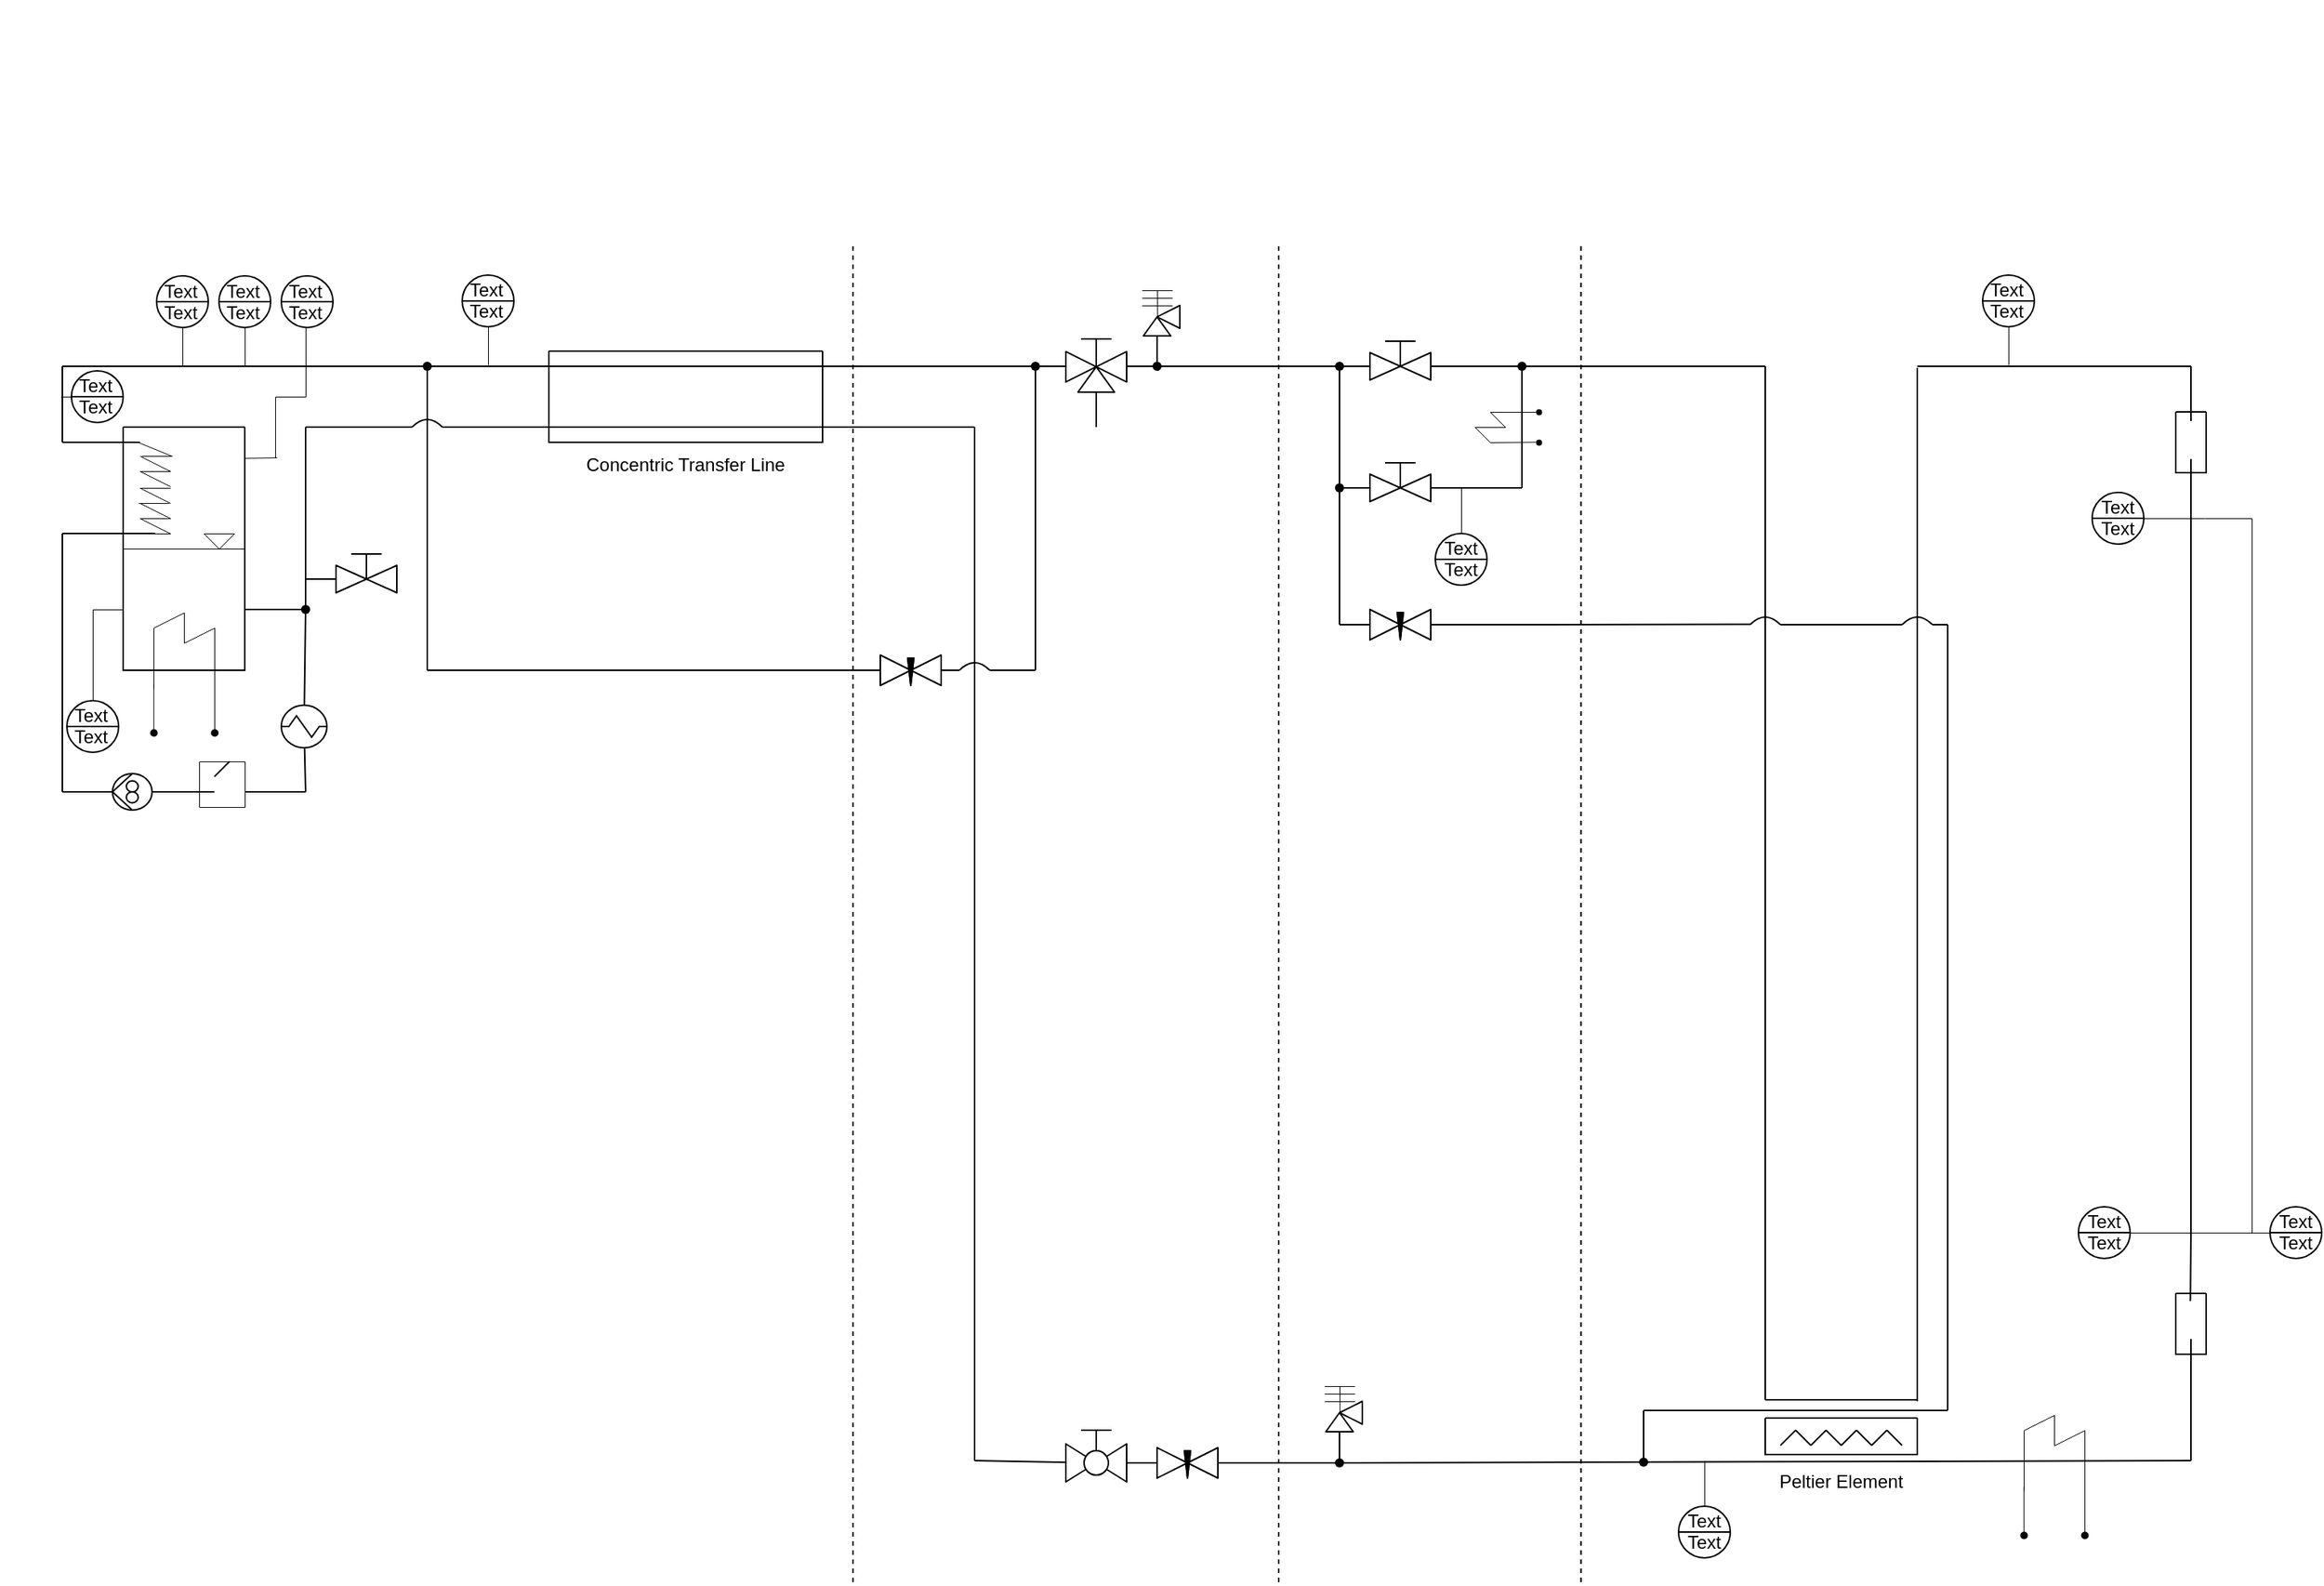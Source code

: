 <mxfile version="27.1.6">
  <diagram name="Page-1" id="ECJ21p_r8LSvbzHPrfnt">
    <mxGraphModel dx="162" dy="100" grid="1" gridSize="10" guides="1" tooltips="1" connect="1" arrows="1" fold="1" page="1" pageScale="1" pageWidth="1654" pageHeight="1169" math="0" shadow="0">
      <root>
        <mxCell id="0" />
        <mxCell id="1" parent="0" />
        <mxCell id="1bfEtviNi4OT2AiyHRMO-1" value="" style="endArrow=none;dashed=1;html=1;rounded=0;" parent="1" edge="1">
          <mxGeometry width="50" height="50" relative="1" as="geometry">
            <mxPoint x="560" y="1040" as="sourcePoint" />
            <mxPoint x="560" y="160" as="targetPoint" />
          </mxGeometry>
        </mxCell>
        <mxCell id="1bfEtviNi4OT2AiyHRMO-2" value="" style="endArrow=none;html=1;rounded=0;" parent="1" edge="1" source="evgmPP-73fVV3Miw3QVf-24">
          <mxGeometry width="50" height="50" relative="1" as="geometry">
            <mxPoint x="170" y="240" as="sourcePoint" />
            <mxPoint x="1160" y="240" as="targetPoint" />
          </mxGeometry>
        </mxCell>
        <mxCell id="1bfEtviNi4OT2AiyHRMO-3" value="" style="endArrow=none;html=1;rounded=0;" parent="1" edge="1">
          <mxGeometry width="50" height="50" relative="1" as="geometry">
            <mxPoint x="680" y="440" as="sourcePoint" />
            <mxPoint x="680" y="240" as="targetPoint" />
          </mxGeometry>
        </mxCell>
        <mxCell id="1bfEtviNi4OT2AiyHRMO-4" value="" style="endArrow=none;html=1;rounded=0;" parent="1" edge="1">
          <mxGeometry width="50" height="50" relative="1" as="geometry">
            <mxPoint x="650" y="440" as="sourcePoint" />
            <mxPoint x="680" y="440" as="targetPoint" />
          </mxGeometry>
        </mxCell>
        <mxCell id="1bfEtviNi4OT2AiyHRMO-6" value="" style="endArrow=none;html=1;rounded=0;" parent="1" target="1bfEtviNi4OT2AiyHRMO-5" edge="1">
          <mxGeometry width="50" height="50" relative="1" as="geometry">
            <mxPoint x="280" y="440" as="sourcePoint" />
            <mxPoint x="679" y="440" as="targetPoint" />
          </mxGeometry>
        </mxCell>
        <mxCell id="1bfEtviNi4OT2AiyHRMO-8" value="" style="endArrow=none;html=1;rounded=0;" parent="1" target="1bfEtviNi4OT2AiyHRMO-7" edge="1">
          <mxGeometry width="50" height="50" relative="1" as="geometry">
            <mxPoint x="720" y="280" as="sourcePoint" />
            <mxPoint x="720" y="260" as="targetPoint" />
          </mxGeometry>
        </mxCell>
        <mxCell id="1bfEtviNi4OT2AiyHRMO-10" value="" style="verticalLabelPosition=bottom;align=center;html=1;verticalAlign=top;pointerEvents=1;dashed=0;shape=mxgraph.pid2valves.valve;valveType=angle;actuator=none" parent="1" vertex="1">
          <mxGeometry x="745" y="200" width="30" height="20" as="geometry" />
        </mxCell>
        <mxCell id="1bfEtviNi4OT2AiyHRMO-11" value="" style="endArrow=none;html=1;rounded=0;" parent="1" edge="1">
          <mxGeometry width="50" height="50" relative="1" as="geometry">
            <mxPoint x="760" y="220" as="sourcePoint" />
            <mxPoint x="760" y="240" as="targetPoint" />
          </mxGeometry>
        </mxCell>
        <mxCell id="1bfEtviNi4OT2AiyHRMO-12" value="" style="endArrow=none;html=1;rounded=0;exitX=0.504;exitY=0.353;exitDx=0;exitDy=0;exitPerimeter=0;strokeWidth=0.5;" parent="1" source="1bfEtviNi4OT2AiyHRMO-10" edge="1">
          <mxGeometry width="50" height="50" relative="1" as="geometry">
            <mxPoint x="680" y="350" as="sourcePoint" />
            <mxPoint x="760" y="190" as="targetPoint" />
          </mxGeometry>
        </mxCell>
        <mxCell id="1bfEtviNi4OT2AiyHRMO-13" value="" style="endArrow=none;html=1;rounded=0;strokeWidth=0.5;" parent="1" edge="1">
          <mxGeometry width="50" height="50" relative="1" as="geometry">
            <mxPoint x="750" y="190" as="sourcePoint" />
            <mxPoint x="770" y="190" as="targetPoint" />
          </mxGeometry>
        </mxCell>
        <mxCell id="1bfEtviNi4OT2AiyHRMO-14" value="" style="endArrow=none;html=1;rounded=0;strokeWidth=0.5;" parent="1" edge="1">
          <mxGeometry width="50" height="50" relative="1" as="geometry">
            <mxPoint x="750" y="200" as="sourcePoint" />
            <mxPoint x="770" y="200" as="targetPoint" />
          </mxGeometry>
        </mxCell>
        <mxCell id="1bfEtviNi4OT2AiyHRMO-15" value="" style="endArrow=none;html=1;rounded=0;strokeWidth=0.5;" parent="1" edge="1">
          <mxGeometry width="50" height="50" relative="1" as="geometry">
            <mxPoint x="750" y="195" as="sourcePoint" />
            <mxPoint x="770" y="195" as="targetPoint" />
          </mxGeometry>
        </mxCell>
        <mxCell id="1bfEtviNi4OT2AiyHRMO-16" value="" style="endArrow=none;html=1;rounded=0;" parent="1" edge="1">
          <mxGeometry width="50" height="50" relative="1" as="geometry">
            <mxPoint x="560" y="280" as="sourcePoint" />
            <mxPoint x="640" y="280" as="targetPoint" />
          </mxGeometry>
        </mxCell>
        <mxCell id="1bfEtviNi4OT2AiyHRMO-17" value="" style="endArrow=none;html=1;rounded=0;" parent="1" edge="1">
          <mxGeometry width="50" height="50" relative="1" as="geometry">
            <mxPoint x="640" y="280" as="sourcePoint" />
            <mxPoint x="640" y="960" as="targetPoint" />
          </mxGeometry>
        </mxCell>
        <mxCell id="1bfEtviNi4OT2AiyHRMO-18" value="" style="endArrow=none;html=1;rounded=0;" parent="1" edge="1" source="evgmPP-73fVV3Miw3QVf-29">
          <mxGeometry width="50" height="50" relative="1" as="geometry">
            <mxPoint x="640" y="960" as="sourcePoint" />
            <mxPoint x="1440" y="960" as="targetPoint" />
          </mxGeometry>
        </mxCell>
        <mxCell id="evgmPP-73fVV3Miw3QVf-4" value="" style="endArrow=none;html=1;rounded=0;" edge="1" parent="1" target="evgmPP-73fVV3Miw3QVf-1">
          <mxGeometry width="50" height="50" relative="1" as="geometry">
            <mxPoint x="640" y="960" as="sourcePoint" />
            <mxPoint x="1440" y="960" as="targetPoint" />
          </mxGeometry>
        </mxCell>
        <mxCell id="evgmPP-73fVV3Miw3QVf-1" value="" style="verticalLabelPosition=bottom;align=center;html=1;verticalAlign=top;pointerEvents=1;dashed=0;shape=mxgraph.pid2valves.valve;valveType=ball" vertex="1" parent="1">
          <mxGeometry x="700" y="949" width="40" height="25" as="geometry" />
        </mxCell>
        <mxCell id="evgmPP-73fVV3Miw3QVf-5" value="" style="endArrow=none;html=1;rounded=0;exitX=0.5;exitY=0.2;exitDx=0;exitDy=0;exitPerimeter=0;" edge="1" parent="1" source="evgmPP-73fVV3Miw3QVf-1">
          <mxGeometry width="50" height="50" relative="1" as="geometry">
            <mxPoint x="780" y="620" as="sourcePoint" />
            <mxPoint x="720" y="940" as="targetPoint" />
          </mxGeometry>
        </mxCell>
        <mxCell id="evgmPP-73fVV3Miw3QVf-6" value="" style="endArrow=none;html=1;rounded=0;" edge="1" parent="1">
          <mxGeometry width="50" height="50" relative="1" as="geometry">
            <mxPoint x="710" y="940" as="sourcePoint" />
            <mxPoint x="730" y="940" as="targetPoint" />
            <Array as="points">
              <mxPoint x="720" y="940" />
            </Array>
          </mxGeometry>
        </mxCell>
        <mxCell id="evgmPP-73fVV3Miw3QVf-9" value="" style="endArrow=none;html=1;rounded=0;" edge="1" parent="1" source="evgmPP-73fVV3Miw3QVf-1" target="evgmPP-73fVV3Miw3QVf-8">
          <mxGeometry width="50" height="50" relative="1" as="geometry">
            <mxPoint x="740" y="961" as="sourcePoint" />
            <mxPoint x="1440" y="960" as="targetPoint" />
          </mxGeometry>
        </mxCell>
        <mxCell id="evgmPP-73fVV3Miw3QVf-8" value="" style="verticalLabelPosition=bottom;align=center;html=1;verticalAlign=top;pointerEvents=1;dashed=0;shape=mxgraph.pid2valves.valve;valveType=needle" vertex="1" parent="1">
          <mxGeometry x="760" y="951.5" width="40" height="20" as="geometry" />
        </mxCell>
        <mxCell id="evgmPP-73fVV3Miw3QVf-10" value="" style="verticalLabelPosition=bottom;align=center;html=1;verticalAlign=top;pointerEvents=1;dashed=0;shape=mxgraph.pid2valves.valve;valveType=angle;actuator=none" vertex="1" parent="1">
          <mxGeometry x="865" y="921" width="30" height="20" as="geometry" />
        </mxCell>
        <mxCell id="evgmPP-73fVV3Miw3QVf-11" value="" style="endArrow=none;html=1;rounded=0;" edge="1" parent="1">
          <mxGeometry width="50" height="50" relative="1" as="geometry">
            <mxPoint x="880" y="941" as="sourcePoint" />
            <mxPoint x="880" y="961" as="targetPoint" />
          </mxGeometry>
        </mxCell>
        <mxCell id="evgmPP-73fVV3Miw3QVf-12" value="" style="endArrow=none;html=1;rounded=0;exitX=0.504;exitY=0.353;exitDx=0;exitDy=0;exitPerimeter=0;strokeWidth=0.5;" edge="1" parent="1" source="evgmPP-73fVV3Miw3QVf-10">
          <mxGeometry width="50" height="50" relative="1" as="geometry">
            <mxPoint x="800" y="1071" as="sourcePoint" />
            <mxPoint x="880" y="911" as="targetPoint" />
          </mxGeometry>
        </mxCell>
        <mxCell id="evgmPP-73fVV3Miw3QVf-13" value="" style="endArrow=none;html=1;rounded=0;strokeWidth=0.5;" edge="1" parent="1">
          <mxGeometry width="50" height="50" relative="1" as="geometry">
            <mxPoint x="870" y="911" as="sourcePoint" />
            <mxPoint x="890" y="911" as="targetPoint" />
          </mxGeometry>
        </mxCell>
        <mxCell id="evgmPP-73fVV3Miw3QVf-14" value="" style="endArrow=none;html=1;rounded=0;strokeWidth=0.5;" edge="1" parent="1">
          <mxGeometry width="50" height="50" relative="1" as="geometry">
            <mxPoint x="870" y="921" as="sourcePoint" />
            <mxPoint x="890" y="921" as="targetPoint" />
          </mxGeometry>
        </mxCell>
        <mxCell id="evgmPP-73fVV3Miw3QVf-15" value="" style="endArrow=none;html=1;rounded=0;strokeWidth=0.5;" edge="1" parent="1">
          <mxGeometry width="50" height="50" relative="1" as="geometry">
            <mxPoint x="870" y="916" as="sourcePoint" />
            <mxPoint x="890" y="916" as="targetPoint" />
          </mxGeometry>
        </mxCell>
        <mxCell id="evgmPP-73fVV3Miw3QVf-16" value="" style="endArrow=none;dashed=1;html=1;rounded=0;" edge="1" parent="1">
          <mxGeometry width="50" height="50" relative="1" as="geometry">
            <mxPoint x="840" y="1040" as="sourcePoint" />
            <mxPoint x="840" y="160" as="targetPoint" />
          </mxGeometry>
        </mxCell>
        <mxCell id="evgmPP-73fVV3Miw3QVf-17" value="" style="endArrow=none;dashed=1;html=1;rounded=0;" edge="1" parent="1">
          <mxGeometry width="50" height="50" relative="1" as="geometry">
            <mxPoint x="1038.82" y="1040" as="sourcePoint" />
            <mxPoint x="1038.82" y="160" as="targetPoint" />
          </mxGeometry>
        </mxCell>
        <mxCell id="evgmPP-73fVV3Miw3QVf-18" value="" style="verticalLabelPosition=bottom;align=center;html=1;verticalAlign=top;pointerEvents=1;dashed=0;shape=mxgraph.pid2valves.valve;valveType=gate;actuator=man" vertex="1" parent="1">
          <mxGeometry x="900" y="219" width="40" height="30" as="geometry" />
        </mxCell>
        <mxCell id="evgmPP-73fVV3Miw3QVf-21" value="" style="endArrow=none;html=1;rounded=0;" edge="1" parent="1">
          <mxGeometry width="50" height="50" relative="1" as="geometry">
            <mxPoint x="880" y="410" as="sourcePoint" />
            <mxPoint x="880" y="240" as="targetPoint" />
          </mxGeometry>
        </mxCell>
        <mxCell id="evgmPP-73fVV3Miw3QVf-22" value="" style="ellipse;whiteSpace=wrap;html=1;aspect=fixed;dashed=1;dashPattern=1 4;" vertex="1" parent="1">
          <mxGeometry x="NaN" y="NaN" height="NaN" as="geometry" />
        </mxCell>
        <mxCell id="evgmPP-73fVV3Miw3QVf-23" value="" style="endArrow=none;dashed=1;html=1;dashPattern=1 3;strokeWidth=2;rounded=0;" edge="1" parent="1">
          <mxGeometry width="50" height="50" relative="1" as="geometry">
            <mxPoint x="680" y="240" as="sourcePoint" />
            <mxPoint x="680" y="240" as="targetPoint" />
          </mxGeometry>
        </mxCell>
        <mxCell id="evgmPP-73fVV3Miw3QVf-25" value="" style="endArrow=none;html=1;rounded=0;" edge="1" parent="1" source="evgmPP-73fVV3Miw3QVf-131" target="evgmPP-73fVV3Miw3QVf-26">
          <mxGeometry width="50" height="50" relative="1" as="geometry">
            <mxPoint x="170" y="240" as="sourcePoint" />
            <mxPoint x="1460" y="240" as="targetPoint" />
          </mxGeometry>
        </mxCell>
        <mxCell id="evgmPP-73fVV3Miw3QVf-26" value="" style="shape=waypoint;sketch=0;fillStyle=solid;size=6;pointerEvents=1;points=[];fillColor=none;resizable=0;rotatable=0;perimeter=centerPerimeter;snapToPoint=1;" vertex="1" parent="1">
          <mxGeometry x="670" y="230" width="20" height="20" as="geometry" />
        </mxCell>
        <mxCell id="evgmPP-73fVV3Miw3QVf-27" value="" style="endArrow=none;html=1;rounded=0;" edge="1" parent="1" source="evgmPP-73fVV3Miw3QVf-26" target="evgmPP-73fVV3Miw3QVf-24">
          <mxGeometry width="50" height="50" relative="1" as="geometry">
            <mxPoint x="680" y="240" as="sourcePoint" />
            <mxPoint x="1460" y="240" as="targetPoint" />
          </mxGeometry>
        </mxCell>
        <mxCell id="evgmPP-73fVV3Miw3QVf-24" value="" style="shape=waypoint;sketch=0;fillStyle=solid;size=6;pointerEvents=1;points=[];fillColor=none;resizable=0;rotatable=0;perimeter=centerPerimeter;snapToPoint=1;" vertex="1" parent="1">
          <mxGeometry x="870" y="230" width="20" height="20" as="geometry" />
        </mxCell>
        <mxCell id="evgmPP-73fVV3Miw3QVf-28" value="" style="shape=waypoint;sketch=0;fillStyle=solid;size=6;pointerEvents=1;points=[];fillColor=none;resizable=0;rotatable=0;perimeter=centerPerimeter;snapToPoint=1;" vertex="1" parent="1">
          <mxGeometry x="750" y="230" width="20" height="20" as="geometry" />
        </mxCell>
        <mxCell id="1bfEtviNi4OT2AiyHRMO-7" value="" style="verticalLabelPosition=bottom;align=center;html=1;verticalAlign=top;pointerEvents=1;dashed=0;shape=mxgraph.pid2valves.valve;valveType=threeWay;actuator=man" parent="1" vertex="1">
          <mxGeometry x="700" y="217" width="40" height="40" as="geometry" />
        </mxCell>
        <mxCell id="evgmPP-73fVV3Miw3QVf-30" value="" style="endArrow=none;html=1;rounded=0;" edge="1" parent="1" source="evgmPP-73fVV3Miw3QVf-8" target="evgmPP-73fVV3Miw3QVf-29">
          <mxGeometry width="50" height="50" relative="1" as="geometry">
            <mxPoint x="800" y="961" as="sourcePoint" />
            <mxPoint x="1440" y="960" as="targetPoint" />
          </mxGeometry>
        </mxCell>
        <mxCell id="evgmPP-73fVV3Miw3QVf-29" value="" style="shape=waypoint;sketch=0;fillStyle=solid;size=6;pointerEvents=1;points=[];fillColor=none;resizable=0;rotatable=0;perimeter=centerPerimeter;snapToPoint=1;" vertex="1" parent="1">
          <mxGeometry x="870" y="951.5" width="20" height="20" as="geometry" />
        </mxCell>
        <mxCell id="evgmPP-73fVV3Miw3QVf-31" value="" style="shape=waypoint;sketch=0;fillStyle=solid;size=6;pointerEvents=1;points=[];fillColor=none;resizable=0;rotatable=0;perimeter=centerPerimeter;snapToPoint=1;" vertex="1" parent="1">
          <mxGeometry x="870" y="310" width="20" height="20" as="geometry" />
        </mxCell>
        <mxCell id="evgmPP-73fVV3Miw3QVf-32" value="" style="endArrow=none;html=1;rounded=0;" edge="1" parent="1" source="evgmPP-73fVV3Miw3QVf-31">
          <mxGeometry width="50" height="50" relative="1" as="geometry">
            <mxPoint x="1020" y="450" as="sourcePoint" />
            <mxPoint x="1000" y="320" as="targetPoint" />
          </mxGeometry>
        </mxCell>
        <mxCell id="evgmPP-73fVV3Miw3QVf-33" value="" style="verticalLabelPosition=bottom;align=center;html=1;verticalAlign=top;pointerEvents=1;dashed=0;shape=mxgraph.pid2valves.valve;valveType=gate;actuator=man" vertex="1" parent="1">
          <mxGeometry x="900" y="299" width="40" height="30" as="geometry" />
        </mxCell>
        <mxCell id="evgmPP-73fVV3Miw3QVf-35" value="" style="endArrow=none;html=1;rounded=0;strokeWidth=0.5;" edge="1" parent="1">
          <mxGeometry width="50" height="50" relative="1" as="geometry">
            <mxPoint x="960" y="350" as="sourcePoint" />
            <mxPoint x="960" y="320" as="targetPoint" />
          </mxGeometry>
        </mxCell>
        <mxCell id="evgmPP-73fVV3Miw3QVf-36" value="&lt;table cellpadding=&quot;0&quot; cellspacing=&quot;0&quot; style=&quot;font-size:1em;width:100%;height:100%;&quot;&gt;&lt;tbody&gt;&lt;tr&gt;&lt;td align=&quot;center&quot; height=&quot;25&quot;&gt;&lt;br&gt;&lt;/td&gt;&lt;/tr&gt;&lt;tr&gt;&lt;td align=&quot;center&quot; height=&quot;25&quot;&gt;&lt;br&gt;&lt;/td&gt;&lt;/tr&gt;&lt;tr&gt;&lt;td align=&quot;center&quot; valign=&quot;bottom&quot;&gt;&lt;/td&gt;&lt;/tr&gt;&lt;/tbody&gt;&lt;/table&gt;" style="html=1;outlineConnect=0;align=center;dashed=0;shape=mxgraph.pid2inst.indicator;mounting=room;overflow=fill;indType=inst" vertex="1" parent="1">
          <mxGeometry x="943" y="350" width="34" height="30" as="geometry" />
        </mxCell>
        <mxCell id="evgmPP-73fVV3Miw3QVf-37" value="Text" style="text;strokeColor=none;align=center;fillColor=none;html=1;verticalAlign=middle;whiteSpace=wrap;rounded=0;" vertex="1" parent="1">
          <mxGeometry x="945" y="350" width="30" height="20" as="geometry" />
        </mxCell>
        <mxCell id="evgmPP-73fVV3Miw3QVf-38" value="Text" style="text;strokeColor=none;align=center;fillColor=none;html=1;verticalAlign=middle;whiteSpace=wrap;rounded=0;" vertex="1" parent="1">
          <mxGeometry x="945" y="364" width="30" height="20" as="geometry" />
        </mxCell>
        <mxCell id="evgmPP-73fVV3Miw3QVf-39" value="" style="endArrow=none;html=1;rounded=0;" edge="1" parent="1">
          <mxGeometry width="50" height="50" relative="1" as="geometry">
            <mxPoint x="1000" y="320" as="sourcePoint" />
            <mxPoint x="1000" y="240" as="targetPoint" />
          </mxGeometry>
        </mxCell>
        <mxCell id="evgmPP-73fVV3Miw3QVf-40" value="" style="shape=waypoint;sketch=0;fillStyle=solid;size=6;pointerEvents=1;points=[];fillColor=none;resizable=0;rotatable=0;perimeter=centerPerimeter;snapToPoint=1;" vertex="1" parent="1">
          <mxGeometry x="990" y="230" width="20" height="20" as="geometry" />
        </mxCell>
        <mxCell id="evgmPP-73fVV3Miw3QVf-46" value="" style="shape=waypoint;sketch=0;fillStyle=solid;size=6;pointerEvents=1;points=[];fillColor=none;resizable=0;rotatable=0;perimeter=centerPerimeter;snapToPoint=1;strokeWidth=0;" vertex="1" parent="1">
          <mxGeometry x="1001" y="280" width="20" height="20" as="geometry" />
        </mxCell>
        <mxCell id="evgmPP-73fVV3Miw3QVf-47" value="" style="endArrow=none;html=1;rounded=0;" edge="1" parent="1">
          <mxGeometry width="50" height="50" relative="1" as="geometry">
            <mxPoint x="880" y="410" as="sourcePoint" />
            <mxPoint x="1000" y="410" as="targetPoint" />
          </mxGeometry>
        </mxCell>
        <mxCell id="evgmPP-73fVV3Miw3QVf-49" value="" style="verticalLabelPosition=bottom;align=center;html=1;verticalAlign=top;pointerEvents=1;dashed=0;shape=mxgraph.pid2valves.valve;valveType=needle" vertex="1" parent="1">
          <mxGeometry x="900" y="400" width="40" height="20" as="geometry" />
        </mxCell>
        <mxCell id="evgmPP-73fVV3Miw3QVf-50" value="" style="endArrow=none;html=1;rounded=0;strokeWidth=0.5;" edge="1" parent="1">
          <mxGeometry width="50" height="50" relative="1" as="geometry">
            <mxPoint x="1120" y="990" as="sourcePoint" />
            <mxPoint x="1120" y="960" as="targetPoint" />
          </mxGeometry>
        </mxCell>
        <mxCell id="evgmPP-73fVV3Miw3QVf-51" value="&lt;table cellpadding=&quot;0&quot; cellspacing=&quot;0&quot; style=&quot;font-size:1em;width:100%;height:100%;&quot;&gt;&lt;tbody&gt;&lt;tr&gt;&lt;td align=&quot;center&quot; height=&quot;25&quot;&gt;&lt;br&gt;&lt;/td&gt;&lt;/tr&gt;&lt;tr&gt;&lt;td align=&quot;center&quot; height=&quot;25&quot;&gt;&lt;br&gt;&lt;/td&gt;&lt;/tr&gt;&lt;tr&gt;&lt;td align=&quot;center&quot; valign=&quot;bottom&quot;&gt;&lt;/td&gt;&lt;/tr&gt;&lt;/tbody&gt;&lt;/table&gt;" style="html=1;outlineConnect=0;align=center;dashed=0;shape=mxgraph.pid2inst.indicator;mounting=room;overflow=fill;indType=inst" vertex="1" parent="1">
          <mxGeometry x="1103" y="990" width="34" height="30" as="geometry" />
        </mxCell>
        <mxCell id="evgmPP-73fVV3Miw3QVf-52" value="Text" style="text;strokeColor=none;align=center;fillColor=none;html=1;verticalAlign=middle;whiteSpace=wrap;rounded=0;" vertex="1" parent="1">
          <mxGeometry x="1105" y="990" width="30" height="20" as="geometry" />
        </mxCell>
        <mxCell id="evgmPP-73fVV3Miw3QVf-53" value="Text" style="text;strokeColor=none;align=center;fillColor=none;html=1;verticalAlign=middle;whiteSpace=wrap;rounded=0;" vertex="1" parent="1">
          <mxGeometry x="1105" y="1004" width="30" height="20" as="geometry" />
        </mxCell>
        <mxCell id="evgmPP-73fVV3Miw3QVf-58" value="" style="endArrow=none;html=1;rounded=0;" edge="1" parent="1" source="evgmPP-73fVV3Miw3QVf-59">
          <mxGeometry width="50" height="50" relative="1" as="geometry">
            <mxPoint x="1080" y="957" as="sourcePoint" />
            <mxPoint x="1080" y="927" as="targetPoint" />
          </mxGeometry>
        </mxCell>
        <mxCell id="evgmPP-73fVV3Miw3QVf-59" value="" style="shape=waypoint;sketch=0;fillStyle=solid;size=6;pointerEvents=1;points=[];fillColor=none;resizable=0;rotatable=0;perimeter=centerPerimeter;snapToPoint=1;" vertex="1" parent="1">
          <mxGeometry x="1070" y="951" width="20" height="20" as="geometry" />
        </mxCell>
        <mxCell id="evgmPP-73fVV3Miw3QVf-61" value="" style="swimlane;startSize=0;" vertex="1" parent="1">
          <mxGeometry x="1160" y="932" width="100" height="24" as="geometry">
            <mxRectangle x="1080" y="934" width="50" height="40" as="alternateBounds" />
          </mxGeometry>
        </mxCell>
        <mxCell id="evgmPP-73fVV3Miw3QVf-62" value="" style="endArrow=none;html=1;rounded=0;" edge="1" parent="1">
          <mxGeometry width="50" height="50" relative="1" as="geometry">
            <mxPoint x="1240" y="940" as="sourcePoint" />
            <mxPoint x="1250" y="950" as="targetPoint" />
          </mxGeometry>
        </mxCell>
        <mxCell id="evgmPP-73fVV3Miw3QVf-63" value="" style="endArrow=none;html=1;rounded=0;" edge="1" parent="1">
          <mxGeometry width="50" height="50" relative="1" as="geometry">
            <mxPoint x="1220" y="940" as="sourcePoint" />
            <mxPoint x="1230" y="950" as="targetPoint" />
          </mxGeometry>
        </mxCell>
        <mxCell id="evgmPP-73fVV3Miw3QVf-64" value="" style="endArrow=none;html=1;rounded=0;" edge="1" parent="1">
          <mxGeometry width="50" height="50" relative="1" as="geometry">
            <mxPoint x="1200" y="940" as="sourcePoint" />
            <mxPoint x="1210" y="950" as="targetPoint" />
            <Array as="points">
              <mxPoint x="1200" y="940" />
            </Array>
          </mxGeometry>
        </mxCell>
        <mxCell id="evgmPP-73fVV3Miw3QVf-65" value="" style="endArrow=none;html=1;rounded=0;" edge="1" parent="1">
          <mxGeometry width="50" height="50" relative="1" as="geometry">
            <mxPoint x="1180" y="940" as="sourcePoint" />
            <mxPoint x="1190" y="950" as="targetPoint" />
            <Array as="points">
              <mxPoint x="1180" y="940" />
            </Array>
          </mxGeometry>
        </mxCell>
        <mxCell id="evgmPP-73fVV3Miw3QVf-68" value="" style="endArrow=none;html=1;rounded=0;" edge="1" parent="1">
          <mxGeometry width="50" height="50" relative="1" as="geometry">
            <mxPoint x="1180" y="940" as="sourcePoint" />
            <mxPoint x="1170" y="950" as="targetPoint" />
            <Array as="points" />
          </mxGeometry>
        </mxCell>
        <mxCell id="evgmPP-73fVV3Miw3QVf-69" value="" style="endArrow=none;html=1;rounded=0;" edge="1" parent="1">
          <mxGeometry width="50" height="50" relative="1" as="geometry">
            <mxPoint x="1200" y="940" as="sourcePoint" />
            <mxPoint x="1190" y="950" as="targetPoint" />
            <Array as="points" />
          </mxGeometry>
        </mxCell>
        <mxCell id="evgmPP-73fVV3Miw3QVf-70" value="" style="endArrow=none;html=1;rounded=0;" edge="1" parent="1">
          <mxGeometry width="50" height="50" relative="1" as="geometry">
            <mxPoint x="1220" y="940" as="sourcePoint" />
            <mxPoint x="1210" y="950" as="targetPoint" />
            <Array as="points" />
          </mxGeometry>
        </mxCell>
        <mxCell id="evgmPP-73fVV3Miw3QVf-71" value="" style="endArrow=none;html=1;rounded=0;" edge="1" parent="1">
          <mxGeometry width="50" height="50" relative="1" as="geometry">
            <mxPoint x="1240" y="940" as="sourcePoint" />
            <mxPoint x="1230" y="950" as="targetPoint" />
            <Array as="points" />
          </mxGeometry>
        </mxCell>
        <mxCell id="evgmPP-73fVV3Miw3QVf-73" value="" style="endArrow=none;html=1;rounded=0;" edge="1" parent="1">
          <mxGeometry width="50" height="50" relative="1" as="geometry">
            <mxPoint x="1080" y="927" as="sourcePoint" />
            <mxPoint x="1280" y="927" as="targetPoint" />
          </mxGeometry>
        </mxCell>
        <mxCell id="evgmPP-73fVV3Miw3QVf-74" value="" style="endArrow=none;html=1;rounded=0;" edge="1" parent="1">
          <mxGeometry width="50" height="50" relative="1" as="geometry">
            <mxPoint x="1160" y="920" as="sourcePoint" />
            <mxPoint x="1260" y="920" as="targetPoint" />
          </mxGeometry>
        </mxCell>
        <mxCell id="evgmPP-73fVV3Miw3QVf-75" value="" style="endArrow=none;html=1;rounded=0;" edge="1" parent="1">
          <mxGeometry width="50" height="50" relative="1" as="geometry">
            <mxPoint x="1160" y="920" as="sourcePoint" />
            <mxPoint x="1160" y="240" as="targetPoint" />
          </mxGeometry>
        </mxCell>
        <mxCell id="evgmPP-73fVV3Miw3QVf-76" value="" style="endArrow=none;html=1;rounded=0;" edge="1" parent="1">
          <mxGeometry width="50" height="50" relative="1" as="geometry">
            <mxPoint x="1260" y="921" as="sourcePoint" />
            <mxPoint x="1260" y="241" as="targetPoint" />
          </mxGeometry>
        </mxCell>
        <mxCell id="evgmPP-73fVV3Miw3QVf-77" value="" style="endArrow=none;html=1;rounded=0;" edge="1" parent="1">
          <mxGeometry width="50" height="50" relative="1" as="geometry">
            <mxPoint x="1280" y="927" as="sourcePoint" />
            <mxPoint x="1280" y="410" as="targetPoint" />
          </mxGeometry>
        </mxCell>
        <mxCell id="evgmPP-73fVV3Miw3QVf-78" value="" style="endArrow=none;html=1;rounded=0;" edge="1" parent="1">
          <mxGeometry width="50" height="50" relative="1" as="geometry">
            <mxPoint x="1270" y="410" as="sourcePoint" />
            <mxPoint x="1280" y="410" as="targetPoint" />
          </mxGeometry>
        </mxCell>
        <mxCell id="evgmPP-73fVV3Miw3QVf-81" value="" style="curved=1;endArrow=none;html=1;rounded=0;startFill=0;" edge="1" parent="1">
          <mxGeometry width="50" height="50" relative="1" as="geometry">
            <mxPoint x="1270" y="410" as="sourcePoint" />
            <mxPoint x="1250" y="410" as="targetPoint" />
            <Array as="points">
              <mxPoint x="1260" y="400" />
              <mxPoint x="1250" y="410" />
            </Array>
          </mxGeometry>
        </mxCell>
        <mxCell id="evgmPP-73fVV3Miw3QVf-82" value="" style="endArrow=none;html=1;rounded=0;" edge="1" parent="1">
          <mxGeometry width="50" height="50" relative="1" as="geometry">
            <mxPoint x="1250" y="410" as="sourcePoint" />
            <mxPoint x="1170" y="410" as="targetPoint" />
          </mxGeometry>
        </mxCell>
        <mxCell id="evgmPP-73fVV3Miw3QVf-83" value="" style="curved=1;endArrow=none;html=1;rounded=0;startFill=0;" edge="1" parent="1">
          <mxGeometry width="50" height="50" relative="1" as="geometry">
            <mxPoint x="1170" y="410" as="sourcePoint" />
            <mxPoint x="1150" y="410" as="targetPoint" />
            <Array as="points">
              <mxPoint x="1160" y="400" />
            </Array>
          </mxGeometry>
        </mxCell>
        <mxCell id="evgmPP-73fVV3Miw3QVf-84" value="" style="endArrow=none;html=1;rounded=0;" edge="1" parent="1">
          <mxGeometry width="50" height="50" relative="1" as="geometry">
            <mxPoint x="1150" y="409.75" as="sourcePoint" />
            <mxPoint x="1000" y="410" as="targetPoint" />
          </mxGeometry>
        </mxCell>
        <mxCell id="evgmPP-73fVV3Miw3QVf-89" value="" style="endArrow=none;html=1;rounded=0;strokeWidth=0.5;" edge="1" parent="1">
          <mxGeometry width="50" height="50" relative="1" as="geometry">
            <mxPoint x="1370" y="977" as="sourcePoint" />
            <mxPoint x="1370" y="1007" as="targetPoint" />
          </mxGeometry>
        </mxCell>
        <mxCell id="evgmPP-73fVV3Miw3QVf-90" value="" style="endArrow=none;html=1;rounded=0;strokeWidth=0.5;" edge="1" parent="1">
          <mxGeometry width="50" height="50" relative="1" as="geometry">
            <mxPoint x="1329.9" y="977" as="sourcePoint" />
            <mxPoint x="1329.9" y="1007" as="targetPoint" />
          </mxGeometry>
        </mxCell>
        <mxCell id="evgmPP-73fVV3Miw3QVf-91" value="" style="shape=waypoint;sketch=0;fillStyle=solid;size=6;pointerEvents=1;points=[];fillColor=none;resizable=0;rotatable=0;perimeter=centerPerimeter;snapToPoint=1;strokeWidth=0.5;" vertex="1" parent="1">
          <mxGeometry x="1320" y="999" width="20" height="20" as="geometry" />
        </mxCell>
        <mxCell id="evgmPP-73fVV3Miw3QVf-92" value="" style="shape=waypoint;sketch=0;fillStyle=solid;size=6;pointerEvents=1;points=[];fillColor=none;resizable=0;rotatable=0;perimeter=centerPerimeter;snapToPoint=1;strokeWidth=0.5;" vertex="1" parent="1">
          <mxGeometry x="1360" y="999" width="20" height="20" as="geometry" />
        </mxCell>
        <mxCell id="evgmPP-73fVV3Miw3QVf-94" value="" style="endArrow=none;html=1;rounded=0;" edge="1" parent="1">
          <mxGeometry width="50" height="50" relative="1" as="geometry">
            <mxPoint x="1440" y="960" as="sourcePoint" />
            <mxPoint x="1440" y="880" as="targetPoint" />
          </mxGeometry>
        </mxCell>
        <mxCell id="evgmPP-73fVV3Miw3QVf-95" value="" style="swimlane;startSize=0;" vertex="1" parent="1">
          <mxGeometry x="1430" y="850" width="20" height="40" as="geometry" />
        </mxCell>
        <mxCell id="evgmPP-73fVV3Miw3QVf-96" value="" style="swimlane;startSize=0;" vertex="1" parent="1">
          <mxGeometry x="1430" y="270" width="20" height="40" as="geometry" />
        </mxCell>
        <mxCell id="evgmPP-73fVV3Miw3QVf-97" value="" style="endArrow=none;html=1;rounded=0;" edge="1" parent="1">
          <mxGeometry width="50" height="50" relative="1" as="geometry">
            <mxPoint x="1260" y="240" as="sourcePoint" />
            <mxPoint x="1440" y="240" as="targetPoint" />
          </mxGeometry>
        </mxCell>
        <mxCell id="evgmPP-73fVV3Miw3QVf-98" value="" style="endArrow=none;html=1;rounded=0;" edge="1" parent="1">
          <mxGeometry width="50" height="50" relative="1" as="geometry">
            <mxPoint x="1440" y="276" as="sourcePoint" />
            <mxPoint x="1440" y="240" as="targetPoint" />
          </mxGeometry>
        </mxCell>
        <mxCell id="evgmPP-73fVV3Miw3QVf-99" value="" style="endArrow=none;html=1;rounded=0;" edge="1" parent="1">
          <mxGeometry width="50" height="50" relative="1" as="geometry">
            <mxPoint x="1440" y="301" as="sourcePoint" />
            <mxPoint x="1440" y="341" as="targetPoint" />
          </mxGeometry>
        </mxCell>
        <mxCell id="evgmPP-73fVV3Miw3QVf-100" value="" style="endArrow=none;html=1;rounded=0;" edge="1" parent="1">
          <mxGeometry width="50" height="50" relative="1" as="geometry">
            <mxPoint x="1440" y="810" as="sourcePoint" />
            <mxPoint x="1439.63" y="855" as="targetPoint" />
          </mxGeometry>
        </mxCell>
        <mxCell id="evgmPP-73fVV3Miw3QVf-101" value="" style="endArrow=none;html=1;rounded=0;strokeWidth=0.5;" edge="1" parent="1">
          <mxGeometry width="50" height="50" relative="1" as="geometry">
            <mxPoint x="1492" y="810" as="sourcePoint" />
            <mxPoint x="1440" y="810" as="targetPoint" />
          </mxGeometry>
        </mxCell>
        <mxCell id="evgmPP-73fVV3Miw3QVf-102" value="&lt;table cellpadding=&quot;0&quot; cellspacing=&quot;0&quot; style=&quot;font-size:1em;width:100%;height:100%;&quot;&gt;&lt;tbody&gt;&lt;tr&gt;&lt;td align=&quot;center&quot; height=&quot;25&quot;&gt;&lt;br&gt;&lt;/td&gt;&lt;/tr&gt;&lt;tr&gt;&lt;td align=&quot;center&quot; height=&quot;25&quot;&gt;&lt;br&gt;&lt;/td&gt;&lt;/tr&gt;&lt;tr&gt;&lt;td align=&quot;center&quot; valign=&quot;bottom&quot;&gt;&lt;/td&gt;&lt;/tr&gt;&lt;/tbody&gt;&lt;/table&gt;" style="html=1;outlineConnect=0;align=center;dashed=0;shape=mxgraph.pid2inst.indicator;mounting=room;overflow=fill;indType=inst" vertex="1" parent="1">
          <mxGeometry x="1492" y="793" width="34" height="30" as="geometry" />
        </mxCell>
        <mxCell id="evgmPP-73fVV3Miw3QVf-103" value="Text" style="text;strokeColor=none;align=center;fillColor=none;html=1;verticalAlign=middle;whiteSpace=wrap;rounded=0;" vertex="1" parent="1">
          <mxGeometry x="1494" y="793" width="30" height="20" as="geometry" />
        </mxCell>
        <mxCell id="evgmPP-73fVV3Miw3QVf-104" value="Text" style="text;strokeColor=none;align=center;fillColor=none;html=1;verticalAlign=middle;whiteSpace=wrap;rounded=0;" vertex="1" parent="1">
          <mxGeometry x="1494" y="807" width="30" height="20" as="geometry" />
        </mxCell>
        <mxCell id="evgmPP-73fVV3Miw3QVf-107" value="&lt;table cellpadding=&quot;0&quot; cellspacing=&quot;0&quot; style=&quot;font-size:1em;width:100%;height:100%;&quot;&gt;&lt;tbody&gt;&lt;tr&gt;&lt;td align=&quot;center&quot; height=&quot;25&quot;&gt;&lt;br&gt;&lt;/td&gt;&lt;/tr&gt;&lt;tr&gt;&lt;td align=&quot;center&quot; height=&quot;25&quot;&gt;&lt;br&gt;&lt;/td&gt;&lt;/tr&gt;&lt;tr&gt;&lt;td align=&quot;center&quot; valign=&quot;bottom&quot;&gt;&lt;/td&gt;&lt;/tr&gt;&lt;/tbody&gt;&lt;/table&gt;" style="html=1;outlineConnect=0;align=center;dashed=0;shape=mxgraph.pid2inst.indicator;mounting=room;overflow=fill;indType=inst" vertex="1" parent="1">
          <mxGeometry x="1366" y="793" width="34" height="30" as="geometry" />
        </mxCell>
        <mxCell id="evgmPP-73fVV3Miw3QVf-108" value="Text" style="text;strokeColor=none;align=center;fillColor=none;html=1;verticalAlign=middle;whiteSpace=wrap;rounded=0;" vertex="1" parent="1">
          <mxGeometry x="1368" y="793" width="30" height="20" as="geometry" />
        </mxCell>
        <mxCell id="evgmPP-73fVV3Miw3QVf-109" value="Text" style="text;strokeColor=none;align=center;fillColor=none;html=1;verticalAlign=middle;whiteSpace=wrap;rounded=0;" vertex="1" parent="1">
          <mxGeometry x="1368" y="807" width="30" height="20" as="geometry" />
        </mxCell>
        <mxCell id="evgmPP-73fVV3Miw3QVf-110" value="" style="endArrow=none;html=1;rounded=0;strokeWidth=0.5;" edge="1" parent="1">
          <mxGeometry width="50" height="50" relative="1" as="geometry">
            <mxPoint x="1440" y="810" as="sourcePoint" />
            <mxPoint x="1400" y="810" as="targetPoint" />
          </mxGeometry>
        </mxCell>
        <mxCell id="evgmPP-73fVV3Miw3QVf-111" value="" style="endArrow=none;html=1;rounded=0;strokeWidth=0.5;" edge="1" parent="1">
          <mxGeometry width="50" height="50" relative="1" as="geometry">
            <mxPoint x="1480" y="340" as="sourcePoint" />
            <mxPoint x="1449" y="340" as="targetPoint" />
          </mxGeometry>
        </mxCell>
        <mxCell id="evgmPP-73fVV3Miw3QVf-115" value="&lt;table cellpadding=&quot;0&quot; cellspacing=&quot;0&quot; style=&quot;font-size:1em;width:100%;height:100%;&quot;&gt;&lt;tbody&gt;&lt;tr&gt;&lt;td align=&quot;center&quot; height=&quot;25&quot;&gt;&lt;br&gt;&lt;/td&gt;&lt;/tr&gt;&lt;tr&gt;&lt;td align=&quot;center&quot; height=&quot;25&quot;&gt;&lt;br&gt;&lt;/td&gt;&lt;/tr&gt;&lt;tr&gt;&lt;td align=&quot;center&quot; valign=&quot;bottom&quot;&gt;&lt;/td&gt;&lt;/tr&gt;&lt;/tbody&gt;&lt;/table&gt;" style="html=1;outlineConnect=0;align=center;dashed=0;shape=mxgraph.pid2inst.indicator;mounting=room;overflow=fill;indType=inst" vertex="1" parent="1">
          <mxGeometry x="1375" y="323" width="34" height="30" as="geometry" />
        </mxCell>
        <mxCell id="evgmPP-73fVV3Miw3QVf-116" value="Text" style="text;strokeColor=none;align=center;fillColor=none;html=1;verticalAlign=middle;whiteSpace=wrap;rounded=0;" vertex="1" parent="1">
          <mxGeometry x="1377" y="323" width="30" height="20" as="geometry" />
        </mxCell>
        <mxCell id="evgmPP-73fVV3Miw3QVf-117" value="Text" style="text;strokeColor=none;align=center;fillColor=none;html=1;verticalAlign=middle;whiteSpace=wrap;rounded=0;" vertex="1" parent="1">
          <mxGeometry x="1377" y="337" width="30" height="20" as="geometry" />
        </mxCell>
        <mxCell id="evgmPP-73fVV3Miw3QVf-118" value="" style="endArrow=none;html=1;rounded=0;strokeWidth=0.5;" edge="1" parent="1">
          <mxGeometry width="50" height="50" relative="1" as="geometry">
            <mxPoint x="1449" y="340" as="sourcePoint" />
            <mxPoint x="1409" y="340" as="targetPoint" />
          </mxGeometry>
        </mxCell>
        <mxCell id="evgmPP-73fVV3Miw3QVf-119" value="" style="endArrow=none;html=1;rounded=0;strokeWidth=0.5;" edge="1" parent="1">
          <mxGeometry width="50" height="50" relative="1" as="geometry">
            <mxPoint x="1480" y="810" as="sourcePoint" />
            <mxPoint x="1480" y="340" as="targetPoint" />
          </mxGeometry>
        </mxCell>
        <mxCell id="evgmPP-73fVV3Miw3QVf-120" value="" style="endArrow=none;html=1;rounded=0;" edge="1" parent="1">
          <mxGeometry width="50" height="50" relative="1" as="geometry">
            <mxPoint x="1440" y="810" as="sourcePoint" />
            <mxPoint x="1440" y="340" as="targetPoint" />
          </mxGeometry>
        </mxCell>
        <mxCell id="evgmPP-73fVV3Miw3QVf-121" value="" style="endArrow=none;html=1;rounded=0;strokeWidth=0.5;" edge="1" parent="1">
          <mxGeometry width="50" height="50" relative="1" as="geometry">
            <mxPoint x="1320" y="239" as="sourcePoint" />
            <mxPoint x="1320" y="209" as="targetPoint" />
          </mxGeometry>
        </mxCell>
        <mxCell id="evgmPP-73fVV3Miw3QVf-122" value="&lt;table cellpadding=&quot;0&quot; cellspacing=&quot;0&quot; style=&quot;font-size:1em;width:100%;height:100%;&quot;&gt;&lt;tbody&gt;&lt;tr&gt;&lt;td align=&quot;center&quot; height=&quot;25&quot;&gt;&lt;br&gt;&lt;/td&gt;&lt;/tr&gt;&lt;tr&gt;&lt;td align=&quot;center&quot; height=&quot;25&quot;&gt;&lt;br&gt;&lt;/td&gt;&lt;/tr&gt;&lt;tr&gt;&lt;td align=&quot;center&quot; valign=&quot;bottom&quot;&gt;&lt;/td&gt;&lt;/tr&gt;&lt;/tbody&gt;&lt;/table&gt;" style="html=1;outlineConnect=0;align=center;dashed=0;shape=mxgraph.pid2inst.indicator;mounting=room;overflow=fill;indType=inst" vertex="1" parent="1">
          <mxGeometry x="1303" y="180" width="34" height="30" as="geometry" />
        </mxCell>
        <mxCell id="evgmPP-73fVV3Miw3QVf-123" value="Text" style="text;strokeColor=none;align=center;fillColor=none;html=1;verticalAlign=middle;whiteSpace=wrap;rounded=0;" vertex="1" parent="1">
          <mxGeometry x="1304" y="180" width="30" height="20" as="geometry" />
        </mxCell>
        <mxCell id="evgmPP-73fVV3Miw3QVf-124" value="Text" style="text;strokeColor=none;align=center;fillColor=none;html=1;verticalAlign=middle;whiteSpace=wrap;rounded=0;" vertex="1" parent="1">
          <mxGeometry x="1304" y="194" width="30" height="20" as="geometry" />
        </mxCell>
        <mxCell id="evgmPP-73fVV3Miw3QVf-125" value="" style="curved=1;endArrow=none;html=1;rounded=0;startFill=0;" edge="1" parent="1">
          <mxGeometry width="50" height="50" relative="1" as="geometry">
            <mxPoint x="650" y="440" as="sourcePoint" />
            <mxPoint x="630" y="440" as="targetPoint" />
            <Array as="points">
              <mxPoint x="640" y="430" />
            </Array>
          </mxGeometry>
        </mxCell>
        <mxCell id="evgmPP-73fVV3Miw3QVf-126" value="" style="endArrow=none;html=1;rounded=0;" edge="1" parent="1">
          <mxGeometry width="50" height="50" relative="1" as="geometry">
            <mxPoint x="617" y="440" as="sourcePoint" />
            <mxPoint x="630" y="440" as="targetPoint" />
          </mxGeometry>
        </mxCell>
        <mxCell id="1bfEtviNi4OT2AiyHRMO-5" value="" style="verticalLabelPosition=bottom;align=center;html=1;verticalAlign=top;pointerEvents=1;dashed=0;shape=mxgraph.pid2valves.valve;valveType=needle" parent="1" vertex="1">
          <mxGeometry x="578" y="430" width="40" height="20" as="geometry" />
        </mxCell>
        <mxCell id="evgmPP-73fVV3Miw3QVf-127" value="" style="endArrow=none;html=1;rounded=0;" edge="1" parent="1">
          <mxGeometry width="50" height="50" relative="1" as="geometry">
            <mxPoint x="560" y="280" as="sourcePoint" />
            <mxPoint x="290" y="280" as="targetPoint" />
          </mxGeometry>
        </mxCell>
        <mxCell id="evgmPP-73fVV3Miw3QVf-128" value="" style="swimlane;startSize=0;" vertex="1" parent="1">
          <mxGeometry x="360" y="230" width="180" height="60" as="geometry" />
        </mxCell>
        <mxCell id="evgmPP-73fVV3Miw3QVf-129" value="" style="endArrow=none;html=1;rounded=0;" edge="1" parent="1">
          <mxGeometry width="50" height="50" relative="1" as="geometry">
            <mxPoint x="280" y="440" as="sourcePoint" />
            <mxPoint x="280" y="240" as="targetPoint" />
          </mxGeometry>
        </mxCell>
        <mxCell id="evgmPP-73fVV3Miw3QVf-130" value="" style="curved=1;endArrow=none;html=1;rounded=0;startFill=0;" edge="1" parent="1">
          <mxGeometry width="50" height="50" relative="1" as="geometry">
            <mxPoint x="290" y="280" as="sourcePoint" />
            <mxPoint x="270" y="280" as="targetPoint" />
            <Array as="points">
              <mxPoint x="280" y="270" />
            </Array>
          </mxGeometry>
        </mxCell>
        <mxCell id="evgmPP-73fVV3Miw3QVf-132" value="" style="endArrow=none;html=1;rounded=0;" edge="1" parent="1" target="evgmPP-73fVV3Miw3QVf-131">
          <mxGeometry width="50" height="50" relative="1" as="geometry">
            <mxPoint x="40" y="240" as="sourcePoint" />
            <mxPoint x="680" y="240" as="targetPoint" />
          </mxGeometry>
        </mxCell>
        <mxCell id="evgmPP-73fVV3Miw3QVf-131" value="" style="shape=waypoint;sketch=0;fillStyle=solid;size=6;pointerEvents=1;points=[];fillColor=none;resizable=0;rotatable=0;perimeter=centerPerimeter;snapToPoint=1;" vertex="1" parent="1">
          <mxGeometry x="270" y="230" width="20" height="20" as="geometry" />
        </mxCell>
        <mxCell id="evgmPP-73fVV3Miw3QVf-133" value="" style="endArrow=none;html=1;rounded=0;strokeWidth=0.5;" edge="1" parent="1">
          <mxGeometry width="50" height="50" relative="1" as="geometry">
            <mxPoint x="320" y="239" as="sourcePoint" />
            <mxPoint x="320" y="209" as="targetPoint" />
          </mxGeometry>
        </mxCell>
        <mxCell id="evgmPP-73fVV3Miw3QVf-134" value="&lt;table cellpadding=&quot;0&quot; cellspacing=&quot;0&quot; style=&quot;font-size:1em;width:100%;height:100%;&quot;&gt;&lt;tbody&gt;&lt;tr&gt;&lt;td align=&quot;center&quot; height=&quot;25&quot;&gt;&lt;br&gt;&lt;/td&gt;&lt;/tr&gt;&lt;tr&gt;&lt;td align=&quot;center&quot; height=&quot;25&quot;&gt;&lt;br&gt;&lt;/td&gt;&lt;/tr&gt;&lt;tr&gt;&lt;td align=&quot;center&quot; valign=&quot;bottom&quot;&gt;&lt;/td&gt;&lt;/tr&gt;&lt;/tbody&gt;&lt;/table&gt;" style="html=1;outlineConnect=0;align=center;dashed=0;shape=mxgraph.pid2inst.indicator;mounting=room;overflow=fill;indType=inst" vertex="1" parent="1">
          <mxGeometry x="303" y="180" width="34" height="30" as="geometry" />
        </mxCell>
        <mxCell id="evgmPP-73fVV3Miw3QVf-135" value="Text" style="text;strokeColor=none;align=center;fillColor=none;html=1;verticalAlign=middle;whiteSpace=wrap;rounded=0;" vertex="1" parent="1">
          <mxGeometry x="304" y="180" width="30" height="20" as="geometry" />
        </mxCell>
        <mxCell id="evgmPP-73fVV3Miw3QVf-136" value="Text" style="text;strokeColor=none;align=center;fillColor=none;html=1;verticalAlign=middle;whiteSpace=wrap;rounded=0;" vertex="1" parent="1">
          <mxGeometry x="304" y="194" width="30" height="20" as="geometry" />
        </mxCell>
        <mxCell id="evgmPP-73fVV3Miw3QVf-137" value="Peltier Element" style="text;strokeColor=none;align=center;fillColor=none;html=1;verticalAlign=middle;whiteSpace=wrap;rounded=0;" vertex="1" parent="1">
          <mxGeometry x="1165" y="960" width="90" height="28" as="geometry" />
        </mxCell>
        <mxCell id="evgmPP-73fVV3Miw3QVf-138" value="Concentric Transfer Line" style="text;strokeColor=none;align=center;fillColor=none;html=1;verticalAlign=middle;whiteSpace=wrap;rounded=0;" vertex="1" parent="1">
          <mxGeometry x="380" y="290" width="140" height="30" as="geometry" />
        </mxCell>
        <mxCell id="evgmPP-73fVV3Miw3QVf-139" value="" style="endArrow=none;html=1;rounded=0;strokeWidth=0.5;" edge="1" parent="1">
          <mxGeometry width="50" height="50" relative="1" as="geometry">
            <mxPoint x="160" y="239.5" as="sourcePoint" />
            <mxPoint x="160" y="209.5" as="targetPoint" />
          </mxGeometry>
        </mxCell>
        <mxCell id="evgmPP-73fVV3Miw3QVf-140" value="&lt;table cellpadding=&quot;0&quot; cellspacing=&quot;0&quot; style=&quot;font-size:1em;width:100%;height:100%;&quot;&gt;&lt;tbody&gt;&lt;tr&gt;&lt;td align=&quot;center&quot; height=&quot;25&quot;&gt;&lt;br&gt;&lt;/td&gt;&lt;/tr&gt;&lt;tr&gt;&lt;td align=&quot;center&quot; height=&quot;25&quot;&gt;&lt;br&gt;&lt;/td&gt;&lt;/tr&gt;&lt;tr&gt;&lt;td align=&quot;center&quot; valign=&quot;bottom&quot;&gt;&lt;/td&gt;&lt;/tr&gt;&lt;/tbody&gt;&lt;/table&gt;" style="html=1;outlineConnect=0;align=center;dashed=0;shape=mxgraph.pid2inst.indicator;mounting=room;overflow=fill;indType=inst" vertex="1" parent="1">
          <mxGeometry x="143" y="180.5" width="34" height="30" as="geometry" />
        </mxCell>
        <mxCell id="evgmPP-73fVV3Miw3QVf-141" value="Text" style="text;strokeColor=none;align=center;fillColor=none;html=1;verticalAlign=middle;whiteSpace=wrap;rounded=0;" vertex="1" parent="1">
          <mxGeometry x="144" y="180.5" width="30" height="20" as="geometry" />
        </mxCell>
        <mxCell id="evgmPP-73fVV3Miw3QVf-142" value="Text" style="text;strokeColor=none;align=center;fillColor=none;html=1;verticalAlign=middle;whiteSpace=wrap;rounded=0;" vertex="1" parent="1">
          <mxGeometry x="144" y="194.5" width="30" height="20" as="geometry" />
        </mxCell>
        <mxCell id="evgmPP-73fVV3Miw3QVf-143" value="" style="endArrow=none;html=1;rounded=0;strokeWidth=0.5;" edge="1" parent="1">
          <mxGeometry width="50" height="50" relative="1" as="geometry">
            <mxPoint x="119" y="239.5" as="sourcePoint" />
            <mxPoint x="119" y="209.5" as="targetPoint" />
          </mxGeometry>
        </mxCell>
        <mxCell id="evgmPP-73fVV3Miw3QVf-144" value="&lt;table cellpadding=&quot;0&quot; cellspacing=&quot;0&quot; style=&quot;font-size:1em;width:100%;height:100%;&quot;&gt;&lt;tbody&gt;&lt;tr&gt;&lt;td align=&quot;center&quot; height=&quot;25&quot;&gt;&lt;br&gt;&lt;/td&gt;&lt;/tr&gt;&lt;tr&gt;&lt;td align=&quot;center&quot; height=&quot;25&quot;&gt;&lt;br&gt;&lt;/td&gt;&lt;/tr&gt;&lt;tr&gt;&lt;td align=&quot;center&quot; valign=&quot;bottom&quot;&gt;&lt;/td&gt;&lt;/tr&gt;&lt;/tbody&gt;&lt;/table&gt;" style="html=1;outlineConnect=0;align=center;dashed=0;shape=mxgraph.pid2inst.indicator;mounting=room;overflow=fill;indType=inst" vertex="1" parent="1">
          <mxGeometry x="102" y="180.5" width="34" height="30" as="geometry" />
        </mxCell>
        <mxCell id="evgmPP-73fVV3Miw3QVf-145" value="Text" style="text;strokeColor=none;align=center;fillColor=none;html=1;verticalAlign=middle;whiteSpace=wrap;rounded=0;" vertex="1" parent="1">
          <mxGeometry x="103" y="180.5" width="30" height="20" as="geometry" />
        </mxCell>
        <mxCell id="evgmPP-73fVV3Miw3QVf-146" value="Text" style="text;strokeColor=none;align=center;fillColor=none;html=1;verticalAlign=middle;whiteSpace=wrap;rounded=0;" vertex="1" parent="1">
          <mxGeometry x="103" y="194.5" width="30" height="20" as="geometry" />
        </mxCell>
        <mxCell id="evgmPP-73fVV3Miw3QVf-148" value="" style="swimlane;startSize=0;" vertex="1" parent="1">
          <mxGeometry x="80" y="280" width="80" height="160" as="geometry">
            <mxRectangle x="80" y="280" width="50" height="40" as="alternateBounds" />
          </mxGeometry>
        </mxCell>
        <mxCell id="evgmPP-73fVV3Miw3QVf-155" value="" style="endArrow=none;html=1;rounded=0;strokeWidth=0.5;" edge="1" parent="evgmPP-73fVV3Miw3QVf-148">
          <mxGeometry width="50" height="50" relative="1" as="geometry">
            <mxPoint x="63" y="80" as="sourcePoint" />
            <mxPoint x="53" y="70" as="targetPoint" />
          </mxGeometry>
        </mxCell>
        <mxCell id="evgmPP-73fVV3Miw3QVf-156" value="" style="endArrow=none;html=1;rounded=0;strokeWidth=0.5;" edge="1" parent="evgmPP-73fVV3Miw3QVf-148">
          <mxGeometry width="50" height="50" relative="1" as="geometry">
            <mxPoint x="63" y="80" as="sourcePoint" />
            <mxPoint x="73" y="70" as="targetPoint" />
          </mxGeometry>
        </mxCell>
        <mxCell id="evgmPP-73fVV3Miw3QVf-157" value="" style="endArrow=none;html=1;rounded=0;strokeWidth=0.5;" edge="1" parent="evgmPP-73fVV3Miw3QVf-148">
          <mxGeometry width="50" height="50" relative="1" as="geometry">
            <mxPoint x="73" y="70" as="sourcePoint" />
            <mxPoint x="53" y="70" as="targetPoint" />
          </mxGeometry>
        </mxCell>
        <mxCell id="evgmPP-73fVV3Miw3QVf-201" value="" style="endArrow=none;html=1;rounded=0;strokeWidth=0.5;" edge="1" parent="evgmPP-73fVV3Miw3QVf-148">
          <mxGeometry width="50" height="50" relative="1" as="geometry">
            <mxPoint x="11" y="60" as="sourcePoint" />
            <mxPoint x="31" y="70" as="targetPoint" />
          </mxGeometry>
        </mxCell>
        <mxCell id="evgmPP-73fVV3Miw3QVf-202" value="" style="endArrow=none;html=1;rounded=0;strokeWidth=0.5;" edge="1" parent="evgmPP-73fVV3Miw3QVf-148">
          <mxGeometry width="50" height="50" relative="1" as="geometry">
            <mxPoint x="11" y="50" as="sourcePoint" />
            <mxPoint x="31" y="60" as="targetPoint" />
          </mxGeometry>
        </mxCell>
        <mxCell id="evgmPP-73fVV3Miw3QVf-203" value="" style="endArrow=none;html=1;rounded=0;strokeWidth=0.5;" edge="1" parent="evgmPP-73fVV3Miw3QVf-148">
          <mxGeometry width="50" height="50" relative="1" as="geometry">
            <mxPoint x="11" y="29" as="sourcePoint" />
            <mxPoint x="31" y="39" as="targetPoint" />
          </mxGeometry>
        </mxCell>
        <mxCell id="evgmPP-73fVV3Miw3QVf-204" value="" style="endArrow=none;html=1;rounded=0;strokeWidth=0.5;" edge="1" parent="evgmPP-73fVV3Miw3QVf-148">
          <mxGeometry width="50" height="50" relative="1" as="geometry">
            <mxPoint x="11" y="40" as="sourcePoint" />
            <mxPoint x="31" y="50" as="targetPoint" />
          </mxGeometry>
        </mxCell>
        <mxCell id="evgmPP-73fVV3Miw3QVf-205" value="" style="endArrow=none;html=1;rounded=0;strokeWidth=0.5;" edge="1" parent="evgmPP-73fVV3Miw3QVf-148">
          <mxGeometry width="50" height="50" relative="1" as="geometry">
            <mxPoint x="11" y="60" as="sourcePoint" />
            <mxPoint x="31" y="60" as="targetPoint" />
          </mxGeometry>
        </mxCell>
        <mxCell id="evgmPP-73fVV3Miw3QVf-206" value="" style="endArrow=none;html=1;rounded=0;strokeWidth=0.5;" edge="1" parent="evgmPP-73fVV3Miw3QVf-148">
          <mxGeometry width="50" height="50" relative="1" as="geometry">
            <mxPoint x="10" y="50" as="sourcePoint" />
            <mxPoint x="30" y="50" as="targetPoint" />
          </mxGeometry>
        </mxCell>
        <mxCell id="evgmPP-73fVV3Miw3QVf-207" value="" style="endArrow=none;html=1;rounded=0;strokeWidth=0.5;" edge="1" parent="evgmPP-73fVV3Miw3QVf-148">
          <mxGeometry width="50" height="50" relative="1" as="geometry">
            <mxPoint x="11" y="40" as="sourcePoint" />
            <mxPoint x="31" y="40" as="targetPoint" />
          </mxGeometry>
        </mxCell>
        <mxCell id="evgmPP-73fVV3Miw3QVf-208" value="" style="endArrow=none;html=1;rounded=0;strokeWidth=0.5;" edge="1" parent="evgmPP-73fVV3Miw3QVf-148">
          <mxGeometry width="50" height="50" relative="1" as="geometry">
            <mxPoint x="11" y="70" as="sourcePoint" />
            <mxPoint x="31" y="70" as="targetPoint" />
          </mxGeometry>
        </mxCell>
        <mxCell id="evgmPP-73fVV3Miw3QVf-149" value="" style="endArrow=none;html=1;rounded=0;" edge="1" parent="1">
          <mxGeometry width="50" height="50" relative="1" as="geometry">
            <mxPoint x="270" y="280" as="sourcePoint" />
            <mxPoint x="200" y="280" as="targetPoint" />
          </mxGeometry>
        </mxCell>
        <mxCell id="evgmPP-73fVV3Miw3QVf-150" value="" style="endArrow=none;html=1;rounded=0;" edge="1" parent="1" source="evgmPP-73fVV3Miw3QVf-152">
          <mxGeometry width="50" height="50" relative="1" as="geometry">
            <mxPoint x="200" y="520" as="sourcePoint" />
            <mxPoint x="200" y="280" as="targetPoint" />
          </mxGeometry>
        </mxCell>
        <mxCell id="evgmPP-73fVV3Miw3QVf-151" value="" style="endArrow=none;html=1;rounded=0;entryX=1;entryY=0.75;entryDx=0;entryDy=0;" edge="1" parent="1" target="evgmPP-73fVV3Miw3QVf-148">
          <mxGeometry width="50" height="50" relative="1" as="geometry">
            <mxPoint x="200" y="400" as="sourcePoint" />
            <mxPoint x="170" y="400" as="targetPoint" />
          </mxGeometry>
        </mxCell>
        <mxCell id="evgmPP-73fVV3Miw3QVf-153" value="" style="endArrow=none;html=1;rounded=0;" edge="1" parent="1" source="evgmPP-73fVV3Miw3QVf-166" target="evgmPP-73fVV3Miw3QVf-152">
          <mxGeometry width="50" height="50" relative="1" as="geometry">
            <mxPoint x="200" y="520" as="sourcePoint" />
            <mxPoint x="200" y="280" as="targetPoint" />
          </mxGeometry>
        </mxCell>
        <mxCell id="evgmPP-73fVV3Miw3QVf-152" value="" style="shape=waypoint;sketch=0;fillStyle=solid;size=6;pointerEvents=1;points=[];fillColor=none;resizable=0;rotatable=0;perimeter=centerPerimeter;snapToPoint=1;" vertex="1" parent="1">
          <mxGeometry x="190" y="390" width="20" height="20" as="geometry" />
        </mxCell>
        <mxCell id="evgmPP-73fVV3Miw3QVf-154" value="" style="endArrow=none;html=1;rounded=0;entryX=1;entryY=0.5;entryDx=0;entryDy=0;exitX=0;exitY=0.5;exitDx=0;exitDy=0;strokeWidth=0.5;" edge="1" parent="1" source="evgmPP-73fVV3Miw3QVf-148" target="evgmPP-73fVV3Miw3QVf-148">
          <mxGeometry width="50" height="50" relative="1" as="geometry">
            <mxPoint x="180" y="380" as="sourcePoint" />
            <mxPoint x="470" y="370" as="targetPoint" />
          </mxGeometry>
        </mxCell>
        <mxCell id="evgmPP-73fVV3Miw3QVf-158" value="" style="endArrow=none;html=1;rounded=0;" edge="1" parent="1">
          <mxGeometry width="50" height="50" relative="1" as="geometry">
            <mxPoint x="200" y="520" as="sourcePoint" />
            <mxPoint x="160" y="520" as="targetPoint" />
          </mxGeometry>
        </mxCell>
        <mxCell id="evgmPP-73fVV3Miw3QVf-167" value="" style="endArrow=none;html=1;rounded=0;" edge="1" parent="1" target="evgmPP-73fVV3Miw3QVf-166">
          <mxGeometry width="50" height="50" relative="1" as="geometry">
            <mxPoint x="200" y="520" as="sourcePoint" />
            <mxPoint x="200" y="400" as="targetPoint" />
          </mxGeometry>
        </mxCell>
        <mxCell id="evgmPP-73fVV3Miw3QVf-166" value="" style="shape=mxgraph.pid.heat_exchangers.shell_and_tube_heat_exchanger_1;html=1;pointerEvents=1;align=center;verticalLabelPosition=bottom;verticalAlign=top;dashed=0;" vertex="1" parent="1">
          <mxGeometry x="184" y="463" width="30" height="28" as="geometry" />
        </mxCell>
        <mxCell id="evgmPP-73fVV3Miw3QVf-168" value="" style="endArrow=none;html=1;rounded=0;strokeWidth=0.5;" edge="1" parent="1">
          <mxGeometry width="50" height="50" relative="1" as="geometry">
            <mxPoint x="1330" y="980" as="sourcePoint" />
            <mxPoint x="1330" y="940" as="targetPoint" />
          </mxGeometry>
        </mxCell>
        <mxCell id="evgmPP-73fVV3Miw3QVf-169" value="" style="endArrow=none;html=1;rounded=0;strokeWidth=0.5;" edge="1" parent="1">
          <mxGeometry width="50" height="50" relative="1" as="geometry">
            <mxPoint x="1330" y="940" as="sourcePoint" />
            <mxPoint x="1350" y="930" as="targetPoint" />
          </mxGeometry>
        </mxCell>
        <mxCell id="evgmPP-73fVV3Miw3QVf-170" value="" style="endArrow=none;html=1;rounded=0;strokeWidth=0.5;" edge="1" parent="1">
          <mxGeometry width="50" height="50" relative="1" as="geometry">
            <mxPoint x="1350" y="950" as="sourcePoint" />
            <mxPoint x="1350" y="930" as="targetPoint" />
          </mxGeometry>
        </mxCell>
        <mxCell id="evgmPP-73fVV3Miw3QVf-172" value="" style="endArrow=none;html=1;rounded=0;strokeWidth=0.5;" edge="1" parent="1">
          <mxGeometry width="50" height="50" relative="1" as="geometry">
            <mxPoint x="1350" y="950" as="sourcePoint" />
            <mxPoint x="1370" y="940" as="targetPoint" />
          </mxGeometry>
        </mxCell>
        <mxCell id="evgmPP-73fVV3Miw3QVf-173" value="" style="endArrow=none;html=1;rounded=0;strokeWidth=0.5;" edge="1" parent="1">
          <mxGeometry width="50" height="50" relative="1" as="geometry">
            <mxPoint x="1370" y="980" as="sourcePoint" />
            <mxPoint x="1370" y="940" as="targetPoint" />
          </mxGeometry>
        </mxCell>
        <mxCell id="evgmPP-73fVV3Miw3QVf-174" value="" style="endArrow=none;html=1;rounded=0;strokeWidth=0.5;" edge="1" parent="1">
          <mxGeometry width="50" height="50" relative="1" as="geometry">
            <mxPoint x="140" y="449" as="sourcePoint" />
            <mxPoint x="140" y="479" as="targetPoint" />
          </mxGeometry>
        </mxCell>
        <mxCell id="evgmPP-73fVV3Miw3QVf-175" value="" style="endArrow=none;html=1;rounded=0;strokeWidth=0.5;" edge="1" parent="1">
          <mxGeometry width="50" height="50" relative="1" as="geometry">
            <mxPoint x="99.9" y="449" as="sourcePoint" />
            <mxPoint x="99.9" y="479" as="targetPoint" />
          </mxGeometry>
        </mxCell>
        <mxCell id="evgmPP-73fVV3Miw3QVf-176" value="" style="shape=waypoint;sketch=0;fillStyle=solid;size=6;pointerEvents=1;points=[];fillColor=none;resizable=0;rotatable=0;perimeter=centerPerimeter;snapToPoint=1;strokeWidth=0.5;" vertex="1" parent="1">
          <mxGeometry x="90" y="471" width="20" height="20" as="geometry" />
        </mxCell>
        <mxCell id="evgmPP-73fVV3Miw3QVf-177" value="" style="shape=waypoint;sketch=0;fillStyle=solid;size=6;pointerEvents=1;points=[];fillColor=none;resizable=0;rotatable=0;perimeter=centerPerimeter;snapToPoint=1;strokeWidth=0.5;" vertex="1" parent="1">
          <mxGeometry x="130" y="471" width="20" height="20" as="geometry" />
        </mxCell>
        <mxCell id="evgmPP-73fVV3Miw3QVf-178" value="" style="endArrow=none;html=1;rounded=0;strokeWidth=0.5;" edge="1" parent="1">
          <mxGeometry width="50" height="50" relative="1" as="geometry">
            <mxPoint x="100" y="452" as="sourcePoint" />
            <mxPoint x="100" y="412" as="targetPoint" />
          </mxGeometry>
        </mxCell>
        <mxCell id="evgmPP-73fVV3Miw3QVf-179" value="" style="endArrow=none;html=1;rounded=0;strokeWidth=0.5;" edge="1" parent="1">
          <mxGeometry width="50" height="50" relative="1" as="geometry">
            <mxPoint x="100" y="412" as="sourcePoint" />
            <mxPoint x="120" y="402" as="targetPoint" />
          </mxGeometry>
        </mxCell>
        <mxCell id="evgmPP-73fVV3Miw3QVf-180" value="" style="endArrow=none;html=1;rounded=0;strokeWidth=0.5;" edge="1" parent="1">
          <mxGeometry width="50" height="50" relative="1" as="geometry">
            <mxPoint x="120" y="422" as="sourcePoint" />
            <mxPoint x="120" y="402" as="targetPoint" />
          </mxGeometry>
        </mxCell>
        <mxCell id="evgmPP-73fVV3Miw3QVf-181" value="" style="endArrow=none;html=1;rounded=0;strokeWidth=0.5;" edge="1" parent="1">
          <mxGeometry width="50" height="50" relative="1" as="geometry">
            <mxPoint x="120" y="422" as="sourcePoint" />
            <mxPoint x="140" y="412" as="targetPoint" />
          </mxGeometry>
        </mxCell>
        <mxCell id="evgmPP-73fVV3Miw3QVf-182" value="" style="endArrow=none;html=1;rounded=0;strokeWidth=0.5;" edge="1" parent="1">
          <mxGeometry width="50" height="50" relative="1" as="geometry">
            <mxPoint x="140" y="452" as="sourcePoint" />
            <mxPoint x="140" y="412" as="targetPoint" />
          </mxGeometry>
        </mxCell>
        <mxCell id="evgmPP-73fVV3Miw3QVf-183" value="" style="endArrow=none;html=1;rounded=0;strokeWidth=0.5;" edge="1" parent="1">
          <mxGeometry width="50" height="50" relative="1" as="geometry">
            <mxPoint x="1009" y="289.71" as="sourcePoint" />
            <mxPoint x="979" y="290" as="targetPoint" />
          </mxGeometry>
        </mxCell>
        <mxCell id="evgmPP-73fVV3Miw3QVf-184" value="" style="endArrow=none;html=1;rounded=0;strokeWidth=0.5;" edge="1" parent="1">
          <mxGeometry width="50" height="50" relative="1" as="geometry">
            <mxPoint x="969" y="280" as="sourcePoint" />
            <mxPoint x="979" y="290" as="targetPoint" />
          </mxGeometry>
        </mxCell>
        <mxCell id="evgmPP-73fVV3Miw3QVf-185" value="" style="endArrow=none;html=1;rounded=0;strokeWidth=0.5;" edge="1" parent="1">
          <mxGeometry width="50" height="50" relative="1" as="geometry">
            <mxPoint x="969" y="280" as="sourcePoint" />
            <mxPoint x="989" y="280" as="targetPoint" />
          </mxGeometry>
        </mxCell>
        <mxCell id="evgmPP-73fVV3Miw3QVf-187" value="" style="endArrow=none;html=1;rounded=0;strokeWidth=0.5;" edge="1" parent="1">
          <mxGeometry width="50" height="50" relative="1" as="geometry">
            <mxPoint x="979" y="270" as="sourcePoint" />
            <mxPoint x="989" y="280" as="targetPoint" />
          </mxGeometry>
        </mxCell>
        <mxCell id="evgmPP-73fVV3Miw3QVf-188" value="" style="endArrow=none;html=1;rounded=0;strokeWidth=0.5;" edge="1" parent="1">
          <mxGeometry width="50" height="50" relative="1" as="geometry">
            <mxPoint x="1010" y="270" as="sourcePoint" />
            <mxPoint x="1009" y="270" as="targetPoint" />
          </mxGeometry>
        </mxCell>
        <mxCell id="evgmPP-73fVV3Miw3QVf-191" value="" style="endArrow=none;html=1;rounded=0;strokeWidth=0.5;" edge="1" parent="1">
          <mxGeometry width="50" height="50" relative="1" as="geometry">
            <mxPoint x="979" y="270" as="sourcePoint" />
            <mxPoint x="1010" y="270" as="targetPoint" />
          </mxGeometry>
        </mxCell>
        <mxCell id="evgmPP-73fVV3Miw3QVf-93" value="" style="shape=waypoint;sketch=0;fillStyle=solid;size=6;pointerEvents=1;points=[];fillColor=none;resizable=0;rotatable=0;perimeter=centerPerimeter;snapToPoint=1;strokeWidth=0;" vertex="1" parent="1">
          <mxGeometry x="1001" y="260" width="20" height="20" as="geometry" />
        </mxCell>
        <mxCell id="evgmPP-73fVV3Miw3QVf-192" value="" style="endArrow=none;html=1;rounded=0;" edge="1" parent="1">
          <mxGeometry width="50" height="50" relative="1" as="geometry">
            <mxPoint x="40" y="520" as="sourcePoint" />
            <mxPoint x="40" y="360" as="targetPoint" />
          </mxGeometry>
        </mxCell>
        <mxCell id="evgmPP-73fVV3Miw3QVf-193" value="" style="endArrow=none;html=1;rounded=0;" edge="1" parent="1">
          <mxGeometry width="50" height="50" relative="1" as="geometry">
            <mxPoint x="40" y="520" as="sourcePoint" />
            <mxPoint x="140" y="520" as="targetPoint" />
          </mxGeometry>
        </mxCell>
        <mxCell id="evgmPP-73fVV3Miw3QVf-162" value="" style="shape=mxgraph.pid.pumps_-_din.gear;html=1;pointerEvents=1;align=center;verticalLabelPosition=bottom;verticalAlign=top;dashed=0;rotation=-90;" vertex="1" parent="1">
          <mxGeometry x="74" y="507" width="24" height="26" as="geometry" />
        </mxCell>
        <mxCell id="evgmPP-73fVV3Miw3QVf-194" value="" style="endArrow=none;html=1;rounded=0;" edge="1" parent="1">
          <mxGeometry width="50" height="50" relative="1" as="geometry">
            <mxPoint x="40" y="360" as="sourcePoint" />
            <mxPoint x="40" y="350" as="targetPoint" />
          </mxGeometry>
        </mxCell>
        <mxCell id="evgmPP-73fVV3Miw3QVf-195" value="" style="endArrow=none;html=1;rounded=0;" edge="1" parent="1">
          <mxGeometry width="50" height="50" relative="1" as="geometry">
            <mxPoint x="200" y="380" as="sourcePoint" />
            <mxPoint x="220" y="380" as="targetPoint" />
          </mxGeometry>
        </mxCell>
        <mxCell id="evgmPP-73fVV3Miw3QVf-199" value="" style="verticalLabelPosition=bottom;align=center;html=1;verticalAlign=top;pointerEvents=1;dashed=0;shape=mxgraph.pid2valves.valve;valveType=gate;actuator=man" vertex="1" parent="1">
          <mxGeometry x="220" y="359" width="40" height="30" as="geometry" />
        </mxCell>
        <mxCell id="evgmPP-73fVV3Miw3QVf-200" value="" style="endArrow=none;html=1;rounded=0;" edge="1" parent="1">
          <mxGeometry width="50" height="50" relative="1" as="geometry">
            <mxPoint x="40" y="350" as="sourcePoint" />
            <mxPoint x="101" y="350" as="targetPoint" />
          </mxGeometry>
        </mxCell>
        <mxCell id="evgmPP-73fVV3Miw3QVf-210" value="" style="endArrow=none;html=1;rounded=0;strokeWidth=0.5;" edge="1" parent="1">
          <mxGeometry width="50" height="50" relative="1" as="geometry">
            <mxPoint x="91" y="299" as="sourcePoint" />
            <mxPoint x="111" y="309" as="targetPoint" />
          </mxGeometry>
        </mxCell>
        <mxCell id="evgmPP-73fVV3Miw3QVf-211" value="" style="endArrow=none;html=1;rounded=0;strokeWidth=0.5;" edge="1" parent="1">
          <mxGeometry width="50" height="50" relative="1" as="geometry">
            <mxPoint x="91" y="309" as="sourcePoint" />
            <mxPoint x="111" y="309" as="targetPoint" />
          </mxGeometry>
        </mxCell>
        <mxCell id="evgmPP-73fVV3Miw3QVf-212" value="" style="endArrow=none;html=1;rounded=0;strokeWidth=0.5;" edge="1" parent="1">
          <mxGeometry width="50" height="50" relative="1" as="geometry">
            <mxPoint x="90" y="290" as="sourcePoint" />
            <mxPoint x="112" y="299" as="targetPoint" />
          </mxGeometry>
        </mxCell>
        <mxCell id="evgmPP-73fVV3Miw3QVf-213" value="" style="endArrow=none;html=1;rounded=0;strokeWidth=0.5;" edge="1" parent="1">
          <mxGeometry width="50" height="50" relative="1" as="geometry">
            <mxPoint x="92" y="299" as="sourcePoint" />
            <mxPoint x="112" y="299" as="targetPoint" />
          </mxGeometry>
        </mxCell>
        <mxCell id="evgmPP-73fVV3Miw3QVf-214" value="" style="endArrow=none;html=1;rounded=0;" edge="1" parent="1">
          <mxGeometry width="50" height="50" relative="1" as="geometry">
            <mxPoint x="40" y="240" as="sourcePoint" />
            <mxPoint x="40" y="290" as="targetPoint" />
          </mxGeometry>
        </mxCell>
        <mxCell id="evgmPP-73fVV3Miw3QVf-215" value="" style="endArrow=none;html=1;rounded=0;movable=1;resizable=1;rotatable=1;deletable=1;editable=1;locked=0;connectable=1;" edge="1" parent="1">
          <mxGeometry width="50" height="50" relative="1" as="geometry">
            <mxPoint x="40" y="290" as="sourcePoint" />
            <mxPoint x="91" y="290" as="targetPoint" />
          </mxGeometry>
        </mxCell>
        <mxCell id="evgmPP-73fVV3Miw3QVf-216" value="&lt;table cellpadding=&quot;0&quot; cellspacing=&quot;0&quot; style=&quot;font-size:1em;width:100%;height:100%;&quot;&gt;&lt;tbody&gt;&lt;tr&gt;&lt;td align=&quot;center&quot; height=&quot;25&quot;&gt;&lt;br&gt;&lt;/td&gt;&lt;/tr&gt;&lt;tr&gt;&lt;td align=&quot;center&quot; height=&quot;25&quot;&gt;&lt;br&gt;&lt;/td&gt;&lt;/tr&gt;&lt;tr&gt;&lt;td align=&quot;center&quot; valign=&quot;bottom&quot;&gt;&lt;/td&gt;&lt;/tr&gt;&lt;/tbody&gt;&lt;/table&gt;" style="html=1;outlineConnect=0;align=center;dashed=0;shape=mxgraph.pid2inst.indicator;mounting=room;overflow=fill;indType=inst" vertex="1" parent="1">
          <mxGeometry x="46" y="243" width="34" height="30" as="geometry" />
        </mxCell>
        <mxCell id="evgmPP-73fVV3Miw3QVf-217" value="Text" style="text;strokeColor=none;align=center;fillColor=none;html=1;verticalAlign=middle;whiteSpace=wrap;rounded=0;" vertex="1" parent="1">
          <mxGeometry x="47" y="243" width="30" height="20" as="geometry" />
        </mxCell>
        <mxCell id="evgmPP-73fVV3Miw3QVf-218" value="Text" style="text;strokeColor=none;align=center;fillColor=none;html=1;verticalAlign=middle;whiteSpace=wrap;rounded=0;" vertex="1" parent="1">
          <mxGeometry x="47" y="257" width="30" height="20" as="geometry" />
        </mxCell>
        <mxCell id="evgmPP-73fVV3Miw3QVf-219" value="&lt;table cellpadding=&quot;0&quot; cellspacing=&quot;0&quot; style=&quot;font-size:1em;width:100%;height:100%;&quot;&gt;&lt;tbody&gt;&lt;tr&gt;&lt;td align=&quot;center&quot; height=&quot;25&quot;&gt;&lt;br&gt;&lt;/td&gt;&lt;/tr&gt;&lt;tr&gt;&lt;td align=&quot;center&quot; height=&quot;25&quot;&gt;&lt;br&gt;&lt;/td&gt;&lt;/tr&gt;&lt;tr&gt;&lt;td align=&quot;center&quot; valign=&quot;bottom&quot;&gt;&lt;/td&gt;&lt;/tr&gt;&lt;/tbody&gt;&lt;/table&gt;" style="html=1;outlineConnect=0;align=center;dashed=0;shape=mxgraph.pid2inst.indicator;mounting=room;overflow=fill;indType=inst" vertex="1" parent="1">
          <mxGeometry x="184" y="180.5" width="34" height="30" as="geometry" />
        </mxCell>
        <mxCell id="evgmPP-73fVV3Miw3QVf-220" value="Text" style="text;strokeColor=none;align=center;fillColor=none;html=1;verticalAlign=middle;whiteSpace=wrap;rounded=0;" vertex="1" parent="1">
          <mxGeometry x="185" y="180.5" width="30" height="20" as="geometry" />
        </mxCell>
        <mxCell id="evgmPP-73fVV3Miw3QVf-221" value="Text" style="text;strokeColor=none;align=center;fillColor=none;html=1;verticalAlign=middle;whiteSpace=wrap;rounded=0;" vertex="1" parent="1">
          <mxGeometry x="185" y="194.5" width="30" height="20" as="geometry" />
        </mxCell>
        <mxCell id="evgmPP-73fVV3Miw3QVf-222" value="&lt;table cellpadding=&quot;0&quot; cellspacing=&quot;0&quot; style=&quot;font-size:1em;width:100%;height:100%;&quot;&gt;&lt;tbody&gt;&lt;tr&gt;&lt;td align=&quot;center&quot; height=&quot;25&quot;&gt;&lt;br&gt;&lt;/td&gt;&lt;/tr&gt;&lt;tr&gt;&lt;td align=&quot;center&quot; height=&quot;25&quot;&gt;&lt;br&gt;&lt;/td&gt;&lt;/tr&gt;&lt;tr&gt;&lt;td align=&quot;center&quot; valign=&quot;bottom&quot;&gt;&lt;/td&gt;&lt;/tr&gt;&lt;/tbody&gt;&lt;/table&gt;" style="html=1;outlineConnect=0;align=center;dashed=0;shape=mxgraph.pid2inst.indicator;mounting=room;overflow=fill;indType=inst" vertex="1" parent="1">
          <mxGeometry x="43" y="460" width="34" height="30" as="geometry" />
        </mxCell>
        <mxCell id="evgmPP-73fVV3Miw3QVf-223" value="Text" style="text;strokeColor=none;align=center;fillColor=none;html=1;verticalAlign=middle;whiteSpace=wrap;rounded=0;" vertex="1" parent="1">
          <mxGeometry x="44" y="460" width="30" height="20" as="geometry" />
        </mxCell>
        <mxCell id="evgmPP-73fVV3Miw3QVf-224" value="Text" style="text;strokeColor=none;align=center;fillColor=none;html=1;verticalAlign=middle;whiteSpace=wrap;rounded=0;" vertex="1" parent="1">
          <mxGeometry x="44" y="474" width="30" height="20" as="geometry" />
        </mxCell>
        <mxCell id="evgmPP-73fVV3Miw3QVf-225" value="" style="endArrow=none;html=1;rounded=0;strokeWidth=0.5;" edge="1" parent="1">
          <mxGeometry width="50" height="50" relative="1" as="geometry">
            <mxPoint x="49" y="260" as="sourcePoint" />
            <mxPoint x="39" y="260" as="targetPoint" />
          </mxGeometry>
        </mxCell>
        <mxCell id="evgmPP-73fVV3Miw3QVf-226" value="" style="endArrow=none;html=1;rounded=0;strokeWidth=0.5;" edge="1" parent="1">
          <mxGeometry width="50" height="50" relative="1" as="geometry">
            <mxPoint x="60" y="460" as="sourcePoint" />
            <mxPoint x="60" y="400" as="targetPoint" />
          </mxGeometry>
        </mxCell>
        <mxCell id="evgmPP-73fVV3Miw3QVf-227" value="" style="endArrow=none;html=1;rounded=0;strokeWidth=0.5;entryX=0;entryY=0.75;entryDx=0;entryDy=0;" edge="1" parent="1" target="evgmPP-73fVV3Miw3QVf-148">
          <mxGeometry width="50" height="50" relative="1" as="geometry">
            <mxPoint x="60" y="400" as="sourcePoint" />
            <mxPoint x="72" y="409" as="targetPoint" />
          </mxGeometry>
        </mxCell>
        <mxCell id="evgmPP-73fVV3Miw3QVf-228" value="" style="endArrow=none;html=1;rounded=0;strokeWidth=0.5;exitX=0.986;exitY=0.127;exitDx=0;exitDy=0;exitPerimeter=0;" edge="1" parent="1">
          <mxGeometry width="50" height="50" relative="1" as="geometry">
            <mxPoint x="159.88" y="300.32" as="sourcePoint" />
            <mxPoint x="181" y="300" as="targetPoint" />
          </mxGeometry>
        </mxCell>
        <mxCell id="evgmPP-73fVV3Miw3QVf-229" value="" style="endArrow=none;html=1;rounded=0;strokeWidth=0.5;" edge="1" parent="1">
          <mxGeometry width="50" height="50" relative="1" as="geometry">
            <mxPoint x="180" y="300" as="sourcePoint" />
            <mxPoint x="180" y="260" as="targetPoint" />
          </mxGeometry>
        </mxCell>
        <mxCell id="evgmPP-73fVV3Miw3QVf-230" value="" style="endArrow=none;html=1;rounded=0;strokeWidth=0.5;" edge="1" parent="1">
          <mxGeometry width="50" height="50" relative="1" as="geometry">
            <mxPoint x="180" y="260" as="sourcePoint" />
            <mxPoint x="200" y="260" as="targetPoint" />
          </mxGeometry>
        </mxCell>
        <mxCell id="evgmPP-73fVV3Miw3QVf-231" value="" style="endArrow=none;html=1;rounded=0;strokeWidth=0.5;entryX=0.5;entryY=1;entryDx=0;entryDy=0;" edge="1" parent="1" target="evgmPP-73fVV3Miw3QVf-221">
          <mxGeometry width="50" height="50" relative="1" as="geometry">
            <mxPoint x="200" y="260" as="sourcePoint" />
            <mxPoint x="232" y="269" as="targetPoint" />
          </mxGeometry>
        </mxCell>
        <mxCell id="evgmPP-73fVV3Miw3QVf-232" value="" style="swimlane;startSize=0;strokeWidth=0.5;" vertex="1" parent="1">
          <mxGeometry x="130" y="500" width="30" height="30" as="geometry" />
        </mxCell>
        <mxCell id="evgmPP-73fVV3Miw3QVf-234" value="" style="endArrow=none;html=1;rounded=0;" edge="1" parent="1">
          <mxGeometry width="50" height="50" relative="1" as="geometry">
            <mxPoint x="140" y="510" as="sourcePoint" />
            <mxPoint x="150" y="500" as="targetPoint" />
          </mxGeometry>
        </mxCell>
      </root>
    </mxGraphModel>
  </diagram>
</mxfile>
